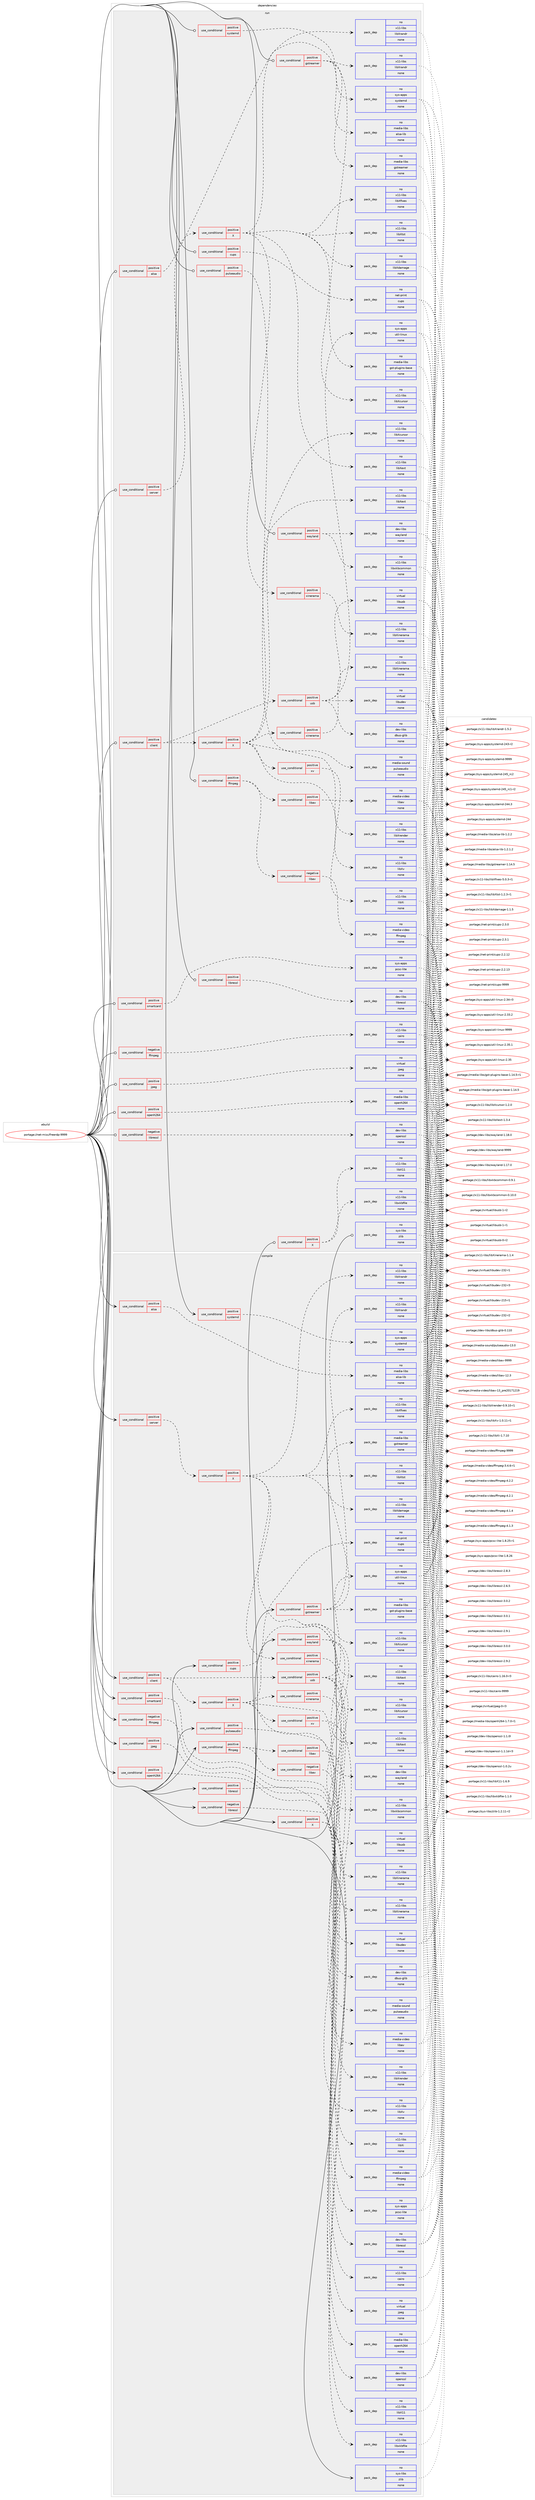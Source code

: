 digraph prolog {

# *************
# Graph options
# *************

newrank=true;
concentrate=true;
compound=true;
graph [rankdir=LR,fontname=Helvetica,fontsize=10,ranksep=1.5];#, ranksep=2.5, nodesep=0.2];
edge  [arrowhead=vee];
node  [fontname=Helvetica,fontsize=10];

# **********
# The ebuild
# **********

subgraph cluster_leftcol {
color=gray;
rank=same;
label=<<i>ebuild</i>>;
id [label="portage://net-misc/freerdp-9999", color=red, width=4, href="../net-misc/freerdp-9999.svg"];
}

# ****************
# The dependencies
# ****************

subgraph cluster_midcol {
color=gray;
label=<<i>dependencies</i>>;
subgraph cluster_compile {
fillcolor="#eeeeee";
style=filled;
label=<<i>compile</i>>;
subgraph cond10147 {
dependency54109 [label=<<TABLE BORDER="0" CELLBORDER="1" CELLSPACING="0" CELLPADDING="4"><TR><TD ROWSPAN="3" CELLPADDING="10">use_conditional</TD></TR><TR><TD>negative</TD></TR><TR><TD>ffmpeg</TD></TR></TABLE>>, shape=none, color=red];
subgraph pack42866 {
dependency54110 [label=<<TABLE BORDER="0" CELLBORDER="1" CELLSPACING="0" CELLPADDING="4" WIDTH="220"><TR><TD ROWSPAN="6" CELLPADDING="30">pack_dep</TD></TR><TR><TD WIDTH="110">no</TD></TR><TR><TD>x11-libs</TD></TR><TR><TD>cairo</TD></TR><TR><TD>none</TD></TR><TR><TD></TD></TR></TABLE>>, shape=none, color=blue];
}
dependency54109:e -> dependency54110:w [weight=20,style="dashed",arrowhead="vee"];
}
id:e -> dependency54109:w [weight=20,style="solid",arrowhead="vee"];
subgraph cond10148 {
dependency54111 [label=<<TABLE BORDER="0" CELLBORDER="1" CELLSPACING="0" CELLPADDING="4"><TR><TD ROWSPAN="3" CELLPADDING="10">use_conditional</TD></TR><TR><TD>negative</TD></TR><TR><TD>libressl</TD></TR></TABLE>>, shape=none, color=red];
subgraph pack42867 {
dependency54112 [label=<<TABLE BORDER="0" CELLBORDER="1" CELLSPACING="0" CELLPADDING="4" WIDTH="220"><TR><TD ROWSPAN="6" CELLPADDING="30">pack_dep</TD></TR><TR><TD WIDTH="110">no</TD></TR><TR><TD>dev-libs</TD></TR><TR><TD>openssl</TD></TR><TR><TD>none</TD></TR><TR><TD></TD></TR></TABLE>>, shape=none, color=blue];
}
dependency54111:e -> dependency54112:w [weight=20,style="dashed",arrowhead="vee"];
}
id:e -> dependency54111:w [weight=20,style="solid",arrowhead="vee"];
subgraph cond10149 {
dependency54113 [label=<<TABLE BORDER="0" CELLBORDER="1" CELLSPACING="0" CELLPADDING="4"><TR><TD ROWSPAN="3" CELLPADDING="10">use_conditional</TD></TR><TR><TD>positive</TD></TR><TR><TD>X</TD></TR></TABLE>>, shape=none, color=red];
subgraph pack42868 {
dependency54114 [label=<<TABLE BORDER="0" CELLBORDER="1" CELLSPACING="0" CELLPADDING="4" WIDTH="220"><TR><TD ROWSPAN="6" CELLPADDING="30">pack_dep</TD></TR><TR><TD WIDTH="110">no</TD></TR><TR><TD>x11-libs</TD></TR><TR><TD>libX11</TD></TR><TR><TD>none</TD></TR><TR><TD></TD></TR></TABLE>>, shape=none, color=blue];
}
dependency54113:e -> dependency54114:w [weight=20,style="dashed",arrowhead="vee"];
subgraph pack42869 {
dependency54115 [label=<<TABLE BORDER="0" CELLBORDER="1" CELLSPACING="0" CELLPADDING="4" WIDTH="220"><TR><TD ROWSPAN="6" CELLPADDING="30">pack_dep</TD></TR><TR><TD WIDTH="110">no</TD></TR><TR><TD>x11-libs</TD></TR><TR><TD>libxkbfile</TD></TR><TR><TD>none</TD></TR><TR><TD></TD></TR></TABLE>>, shape=none, color=blue];
}
dependency54113:e -> dependency54115:w [weight=20,style="dashed",arrowhead="vee"];
}
id:e -> dependency54113:w [weight=20,style="solid",arrowhead="vee"];
subgraph cond10150 {
dependency54116 [label=<<TABLE BORDER="0" CELLBORDER="1" CELLSPACING="0" CELLPADDING="4"><TR><TD ROWSPAN="3" CELLPADDING="10">use_conditional</TD></TR><TR><TD>positive</TD></TR><TR><TD>alsa</TD></TR></TABLE>>, shape=none, color=red];
subgraph pack42870 {
dependency54117 [label=<<TABLE BORDER="0" CELLBORDER="1" CELLSPACING="0" CELLPADDING="4" WIDTH="220"><TR><TD ROWSPAN="6" CELLPADDING="30">pack_dep</TD></TR><TR><TD WIDTH="110">no</TD></TR><TR><TD>media-libs</TD></TR><TR><TD>alsa-lib</TD></TR><TR><TD>none</TD></TR><TR><TD></TD></TR></TABLE>>, shape=none, color=blue];
}
dependency54116:e -> dependency54117:w [weight=20,style="dashed",arrowhead="vee"];
}
id:e -> dependency54116:w [weight=20,style="solid",arrowhead="vee"];
subgraph cond10151 {
dependency54118 [label=<<TABLE BORDER="0" CELLBORDER="1" CELLSPACING="0" CELLPADDING="4"><TR><TD ROWSPAN="3" CELLPADDING="10">use_conditional</TD></TR><TR><TD>positive</TD></TR><TR><TD>client</TD></TR></TABLE>>, shape=none, color=red];
subgraph cond10152 {
dependency54119 [label=<<TABLE BORDER="0" CELLBORDER="1" CELLSPACING="0" CELLPADDING="4"><TR><TD ROWSPAN="3" CELLPADDING="10">use_conditional</TD></TR><TR><TD>positive</TD></TR><TR><TD>usb</TD></TR></TABLE>>, shape=none, color=red];
subgraph pack42871 {
dependency54120 [label=<<TABLE BORDER="0" CELLBORDER="1" CELLSPACING="0" CELLPADDING="4" WIDTH="220"><TR><TD ROWSPAN="6" CELLPADDING="30">pack_dep</TD></TR><TR><TD WIDTH="110">no</TD></TR><TR><TD>virtual</TD></TR><TR><TD>libudev</TD></TR><TR><TD>none</TD></TR><TR><TD></TD></TR></TABLE>>, shape=none, color=blue];
}
dependency54119:e -> dependency54120:w [weight=20,style="dashed",arrowhead="vee"];
subgraph pack42872 {
dependency54121 [label=<<TABLE BORDER="0" CELLBORDER="1" CELLSPACING="0" CELLPADDING="4" WIDTH="220"><TR><TD ROWSPAN="6" CELLPADDING="30">pack_dep</TD></TR><TR><TD WIDTH="110">no</TD></TR><TR><TD>sys-apps</TD></TR><TR><TD>util-linux</TD></TR><TR><TD>none</TD></TR><TR><TD></TD></TR></TABLE>>, shape=none, color=blue];
}
dependency54119:e -> dependency54121:w [weight=20,style="dashed",arrowhead="vee"];
subgraph pack42873 {
dependency54122 [label=<<TABLE BORDER="0" CELLBORDER="1" CELLSPACING="0" CELLPADDING="4" WIDTH="220"><TR><TD ROWSPAN="6" CELLPADDING="30">pack_dep</TD></TR><TR><TD WIDTH="110">no</TD></TR><TR><TD>dev-libs</TD></TR><TR><TD>dbus-glib</TD></TR><TR><TD>none</TD></TR><TR><TD></TD></TR></TABLE>>, shape=none, color=blue];
}
dependency54119:e -> dependency54122:w [weight=20,style="dashed",arrowhead="vee"];
subgraph pack42874 {
dependency54123 [label=<<TABLE BORDER="0" CELLBORDER="1" CELLSPACING="0" CELLPADDING="4" WIDTH="220"><TR><TD ROWSPAN="6" CELLPADDING="30">pack_dep</TD></TR><TR><TD WIDTH="110">no</TD></TR><TR><TD>virtual</TD></TR><TR><TD>libusb</TD></TR><TR><TD>none</TD></TR><TR><TD></TD></TR></TABLE>>, shape=none, color=blue];
}
dependency54119:e -> dependency54123:w [weight=20,style="dashed",arrowhead="vee"];
}
dependency54118:e -> dependency54119:w [weight=20,style="dashed",arrowhead="vee"];
subgraph cond10153 {
dependency54124 [label=<<TABLE BORDER="0" CELLBORDER="1" CELLSPACING="0" CELLPADDING="4"><TR><TD ROWSPAN="3" CELLPADDING="10">use_conditional</TD></TR><TR><TD>positive</TD></TR><TR><TD>X</TD></TR></TABLE>>, shape=none, color=red];
subgraph pack42875 {
dependency54125 [label=<<TABLE BORDER="0" CELLBORDER="1" CELLSPACING="0" CELLPADDING="4" WIDTH="220"><TR><TD ROWSPAN="6" CELLPADDING="30">pack_dep</TD></TR><TR><TD WIDTH="110">no</TD></TR><TR><TD>x11-libs</TD></TR><TR><TD>libXcursor</TD></TR><TR><TD>none</TD></TR><TR><TD></TD></TR></TABLE>>, shape=none, color=blue];
}
dependency54124:e -> dependency54125:w [weight=20,style="dashed",arrowhead="vee"];
subgraph pack42876 {
dependency54126 [label=<<TABLE BORDER="0" CELLBORDER="1" CELLSPACING="0" CELLPADDING="4" WIDTH="220"><TR><TD ROWSPAN="6" CELLPADDING="30">pack_dep</TD></TR><TR><TD WIDTH="110">no</TD></TR><TR><TD>x11-libs</TD></TR><TR><TD>libXext</TD></TR><TR><TD>none</TD></TR><TR><TD></TD></TR></TABLE>>, shape=none, color=blue];
}
dependency54124:e -> dependency54126:w [weight=20,style="dashed",arrowhead="vee"];
subgraph pack42877 {
dependency54127 [label=<<TABLE BORDER="0" CELLBORDER="1" CELLSPACING="0" CELLPADDING="4" WIDTH="220"><TR><TD ROWSPAN="6" CELLPADDING="30">pack_dep</TD></TR><TR><TD WIDTH="110">no</TD></TR><TR><TD>x11-libs</TD></TR><TR><TD>libXi</TD></TR><TR><TD>none</TD></TR><TR><TD></TD></TR></TABLE>>, shape=none, color=blue];
}
dependency54124:e -> dependency54127:w [weight=20,style="dashed",arrowhead="vee"];
subgraph pack42878 {
dependency54128 [label=<<TABLE BORDER="0" CELLBORDER="1" CELLSPACING="0" CELLPADDING="4" WIDTH="220"><TR><TD ROWSPAN="6" CELLPADDING="30">pack_dep</TD></TR><TR><TD WIDTH="110">no</TD></TR><TR><TD>x11-libs</TD></TR><TR><TD>libXrender</TD></TR><TR><TD>none</TD></TR><TR><TD></TD></TR></TABLE>>, shape=none, color=blue];
}
dependency54124:e -> dependency54128:w [weight=20,style="dashed",arrowhead="vee"];
subgraph cond10154 {
dependency54129 [label=<<TABLE BORDER="0" CELLBORDER="1" CELLSPACING="0" CELLPADDING="4"><TR><TD ROWSPAN="3" CELLPADDING="10">use_conditional</TD></TR><TR><TD>positive</TD></TR><TR><TD>xinerama</TD></TR></TABLE>>, shape=none, color=red];
subgraph pack42879 {
dependency54130 [label=<<TABLE BORDER="0" CELLBORDER="1" CELLSPACING="0" CELLPADDING="4" WIDTH="220"><TR><TD ROWSPAN="6" CELLPADDING="30">pack_dep</TD></TR><TR><TD WIDTH="110">no</TD></TR><TR><TD>x11-libs</TD></TR><TR><TD>libXinerama</TD></TR><TR><TD>none</TD></TR><TR><TD></TD></TR></TABLE>>, shape=none, color=blue];
}
dependency54129:e -> dependency54130:w [weight=20,style="dashed",arrowhead="vee"];
}
dependency54124:e -> dependency54129:w [weight=20,style="dashed",arrowhead="vee"];
subgraph cond10155 {
dependency54131 [label=<<TABLE BORDER="0" CELLBORDER="1" CELLSPACING="0" CELLPADDING="4"><TR><TD ROWSPAN="3" CELLPADDING="10">use_conditional</TD></TR><TR><TD>positive</TD></TR><TR><TD>xv</TD></TR></TABLE>>, shape=none, color=red];
subgraph pack42880 {
dependency54132 [label=<<TABLE BORDER="0" CELLBORDER="1" CELLSPACING="0" CELLPADDING="4" WIDTH="220"><TR><TD ROWSPAN="6" CELLPADDING="30">pack_dep</TD></TR><TR><TD WIDTH="110">no</TD></TR><TR><TD>x11-libs</TD></TR><TR><TD>libXv</TD></TR><TR><TD>none</TD></TR><TR><TD></TD></TR></TABLE>>, shape=none, color=blue];
}
dependency54131:e -> dependency54132:w [weight=20,style="dashed",arrowhead="vee"];
}
dependency54124:e -> dependency54131:w [weight=20,style="dashed",arrowhead="vee"];
}
dependency54118:e -> dependency54124:w [weight=20,style="dashed",arrowhead="vee"];
}
id:e -> dependency54118:w [weight=20,style="solid",arrowhead="vee"];
subgraph cond10156 {
dependency54133 [label=<<TABLE BORDER="0" CELLBORDER="1" CELLSPACING="0" CELLPADDING="4"><TR><TD ROWSPAN="3" CELLPADDING="10">use_conditional</TD></TR><TR><TD>positive</TD></TR><TR><TD>cups</TD></TR></TABLE>>, shape=none, color=red];
subgraph pack42881 {
dependency54134 [label=<<TABLE BORDER="0" CELLBORDER="1" CELLSPACING="0" CELLPADDING="4" WIDTH="220"><TR><TD ROWSPAN="6" CELLPADDING="30">pack_dep</TD></TR><TR><TD WIDTH="110">no</TD></TR><TR><TD>net-print</TD></TR><TR><TD>cups</TD></TR><TR><TD>none</TD></TR><TR><TD></TD></TR></TABLE>>, shape=none, color=blue];
}
dependency54133:e -> dependency54134:w [weight=20,style="dashed",arrowhead="vee"];
}
id:e -> dependency54133:w [weight=20,style="solid",arrowhead="vee"];
subgraph cond10157 {
dependency54135 [label=<<TABLE BORDER="0" CELLBORDER="1" CELLSPACING="0" CELLPADDING="4"><TR><TD ROWSPAN="3" CELLPADDING="10">use_conditional</TD></TR><TR><TD>positive</TD></TR><TR><TD>ffmpeg</TD></TR></TABLE>>, shape=none, color=red];
subgraph cond10158 {
dependency54136 [label=<<TABLE BORDER="0" CELLBORDER="1" CELLSPACING="0" CELLPADDING="4"><TR><TD ROWSPAN="3" CELLPADDING="10">use_conditional</TD></TR><TR><TD>positive</TD></TR><TR><TD>libav</TD></TR></TABLE>>, shape=none, color=red];
subgraph pack42882 {
dependency54137 [label=<<TABLE BORDER="0" CELLBORDER="1" CELLSPACING="0" CELLPADDING="4" WIDTH="220"><TR><TD ROWSPAN="6" CELLPADDING="30">pack_dep</TD></TR><TR><TD WIDTH="110">no</TD></TR><TR><TD>media-video</TD></TR><TR><TD>libav</TD></TR><TR><TD>none</TD></TR><TR><TD></TD></TR></TABLE>>, shape=none, color=blue];
}
dependency54136:e -> dependency54137:w [weight=20,style="dashed",arrowhead="vee"];
}
dependency54135:e -> dependency54136:w [weight=20,style="dashed",arrowhead="vee"];
subgraph cond10159 {
dependency54138 [label=<<TABLE BORDER="0" CELLBORDER="1" CELLSPACING="0" CELLPADDING="4"><TR><TD ROWSPAN="3" CELLPADDING="10">use_conditional</TD></TR><TR><TD>negative</TD></TR><TR><TD>libav</TD></TR></TABLE>>, shape=none, color=red];
subgraph pack42883 {
dependency54139 [label=<<TABLE BORDER="0" CELLBORDER="1" CELLSPACING="0" CELLPADDING="4" WIDTH="220"><TR><TD ROWSPAN="6" CELLPADDING="30">pack_dep</TD></TR><TR><TD WIDTH="110">no</TD></TR><TR><TD>media-video</TD></TR><TR><TD>ffmpeg</TD></TR><TR><TD>none</TD></TR><TR><TD></TD></TR></TABLE>>, shape=none, color=blue];
}
dependency54138:e -> dependency54139:w [weight=20,style="dashed",arrowhead="vee"];
}
dependency54135:e -> dependency54138:w [weight=20,style="dashed",arrowhead="vee"];
}
id:e -> dependency54135:w [weight=20,style="solid",arrowhead="vee"];
subgraph cond10160 {
dependency54140 [label=<<TABLE BORDER="0" CELLBORDER="1" CELLSPACING="0" CELLPADDING="4"><TR><TD ROWSPAN="3" CELLPADDING="10">use_conditional</TD></TR><TR><TD>positive</TD></TR><TR><TD>gstreamer</TD></TR></TABLE>>, shape=none, color=red];
subgraph pack42884 {
dependency54141 [label=<<TABLE BORDER="0" CELLBORDER="1" CELLSPACING="0" CELLPADDING="4" WIDTH="220"><TR><TD ROWSPAN="6" CELLPADDING="30">pack_dep</TD></TR><TR><TD WIDTH="110">no</TD></TR><TR><TD>media-libs</TD></TR><TR><TD>gstreamer</TD></TR><TR><TD>none</TD></TR><TR><TD></TD></TR></TABLE>>, shape=none, color=blue];
}
dependency54140:e -> dependency54141:w [weight=20,style="dashed",arrowhead="vee"];
subgraph pack42885 {
dependency54142 [label=<<TABLE BORDER="0" CELLBORDER="1" CELLSPACING="0" CELLPADDING="4" WIDTH="220"><TR><TD ROWSPAN="6" CELLPADDING="30">pack_dep</TD></TR><TR><TD WIDTH="110">no</TD></TR><TR><TD>media-libs</TD></TR><TR><TD>gst-plugins-base</TD></TR><TR><TD>none</TD></TR><TR><TD></TD></TR></TABLE>>, shape=none, color=blue];
}
dependency54140:e -> dependency54142:w [weight=20,style="dashed",arrowhead="vee"];
subgraph pack42886 {
dependency54143 [label=<<TABLE BORDER="0" CELLBORDER="1" CELLSPACING="0" CELLPADDING="4" WIDTH="220"><TR><TD ROWSPAN="6" CELLPADDING="30">pack_dep</TD></TR><TR><TD WIDTH="110">no</TD></TR><TR><TD>x11-libs</TD></TR><TR><TD>libXrandr</TD></TR><TR><TD>none</TD></TR><TR><TD></TD></TR></TABLE>>, shape=none, color=blue];
}
dependency54140:e -> dependency54143:w [weight=20,style="dashed",arrowhead="vee"];
}
id:e -> dependency54140:w [weight=20,style="solid",arrowhead="vee"];
subgraph cond10161 {
dependency54144 [label=<<TABLE BORDER="0" CELLBORDER="1" CELLSPACING="0" CELLPADDING="4"><TR><TD ROWSPAN="3" CELLPADDING="10">use_conditional</TD></TR><TR><TD>positive</TD></TR><TR><TD>jpeg</TD></TR></TABLE>>, shape=none, color=red];
subgraph pack42887 {
dependency54145 [label=<<TABLE BORDER="0" CELLBORDER="1" CELLSPACING="0" CELLPADDING="4" WIDTH="220"><TR><TD ROWSPAN="6" CELLPADDING="30">pack_dep</TD></TR><TR><TD WIDTH="110">no</TD></TR><TR><TD>virtual</TD></TR><TR><TD>jpeg</TD></TR><TR><TD>none</TD></TR><TR><TD></TD></TR></TABLE>>, shape=none, color=blue];
}
dependency54144:e -> dependency54145:w [weight=20,style="dashed",arrowhead="vee"];
}
id:e -> dependency54144:w [weight=20,style="solid",arrowhead="vee"];
subgraph cond10162 {
dependency54146 [label=<<TABLE BORDER="0" CELLBORDER="1" CELLSPACING="0" CELLPADDING="4"><TR><TD ROWSPAN="3" CELLPADDING="10">use_conditional</TD></TR><TR><TD>positive</TD></TR><TR><TD>libressl</TD></TR></TABLE>>, shape=none, color=red];
subgraph pack42888 {
dependency54147 [label=<<TABLE BORDER="0" CELLBORDER="1" CELLSPACING="0" CELLPADDING="4" WIDTH="220"><TR><TD ROWSPAN="6" CELLPADDING="30">pack_dep</TD></TR><TR><TD WIDTH="110">no</TD></TR><TR><TD>dev-libs</TD></TR><TR><TD>libressl</TD></TR><TR><TD>none</TD></TR><TR><TD></TD></TR></TABLE>>, shape=none, color=blue];
}
dependency54146:e -> dependency54147:w [weight=20,style="dashed",arrowhead="vee"];
}
id:e -> dependency54146:w [weight=20,style="solid",arrowhead="vee"];
subgraph cond10163 {
dependency54148 [label=<<TABLE BORDER="0" CELLBORDER="1" CELLSPACING="0" CELLPADDING="4"><TR><TD ROWSPAN="3" CELLPADDING="10">use_conditional</TD></TR><TR><TD>positive</TD></TR><TR><TD>openh264</TD></TR></TABLE>>, shape=none, color=red];
subgraph pack42889 {
dependency54149 [label=<<TABLE BORDER="0" CELLBORDER="1" CELLSPACING="0" CELLPADDING="4" WIDTH="220"><TR><TD ROWSPAN="6" CELLPADDING="30">pack_dep</TD></TR><TR><TD WIDTH="110">no</TD></TR><TR><TD>media-libs</TD></TR><TR><TD>openh264</TD></TR><TR><TD>none</TD></TR><TR><TD></TD></TR></TABLE>>, shape=none, color=blue];
}
dependency54148:e -> dependency54149:w [weight=20,style="dashed",arrowhead="vee"];
}
id:e -> dependency54148:w [weight=20,style="solid",arrowhead="vee"];
subgraph cond10164 {
dependency54150 [label=<<TABLE BORDER="0" CELLBORDER="1" CELLSPACING="0" CELLPADDING="4"><TR><TD ROWSPAN="3" CELLPADDING="10">use_conditional</TD></TR><TR><TD>positive</TD></TR><TR><TD>pulseaudio</TD></TR></TABLE>>, shape=none, color=red];
subgraph pack42890 {
dependency54151 [label=<<TABLE BORDER="0" CELLBORDER="1" CELLSPACING="0" CELLPADDING="4" WIDTH="220"><TR><TD ROWSPAN="6" CELLPADDING="30">pack_dep</TD></TR><TR><TD WIDTH="110">no</TD></TR><TR><TD>media-sound</TD></TR><TR><TD>pulseaudio</TD></TR><TR><TD>none</TD></TR><TR><TD></TD></TR></TABLE>>, shape=none, color=blue];
}
dependency54150:e -> dependency54151:w [weight=20,style="dashed",arrowhead="vee"];
}
id:e -> dependency54150:w [weight=20,style="solid",arrowhead="vee"];
subgraph cond10165 {
dependency54152 [label=<<TABLE BORDER="0" CELLBORDER="1" CELLSPACING="0" CELLPADDING="4"><TR><TD ROWSPAN="3" CELLPADDING="10">use_conditional</TD></TR><TR><TD>positive</TD></TR><TR><TD>server</TD></TR></TABLE>>, shape=none, color=red];
subgraph cond10166 {
dependency54153 [label=<<TABLE BORDER="0" CELLBORDER="1" CELLSPACING="0" CELLPADDING="4"><TR><TD ROWSPAN="3" CELLPADDING="10">use_conditional</TD></TR><TR><TD>positive</TD></TR><TR><TD>X</TD></TR></TABLE>>, shape=none, color=red];
subgraph pack42891 {
dependency54154 [label=<<TABLE BORDER="0" CELLBORDER="1" CELLSPACING="0" CELLPADDING="4" WIDTH="220"><TR><TD ROWSPAN="6" CELLPADDING="30">pack_dep</TD></TR><TR><TD WIDTH="110">no</TD></TR><TR><TD>x11-libs</TD></TR><TR><TD>libXcursor</TD></TR><TR><TD>none</TD></TR><TR><TD></TD></TR></TABLE>>, shape=none, color=blue];
}
dependency54153:e -> dependency54154:w [weight=20,style="dashed",arrowhead="vee"];
subgraph pack42892 {
dependency54155 [label=<<TABLE BORDER="0" CELLBORDER="1" CELLSPACING="0" CELLPADDING="4" WIDTH="220"><TR><TD ROWSPAN="6" CELLPADDING="30">pack_dep</TD></TR><TR><TD WIDTH="110">no</TD></TR><TR><TD>x11-libs</TD></TR><TR><TD>libXdamage</TD></TR><TR><TD>none</TD></TR><TR><TD></TD></TR></TABLE>>, shape=none, color=blue];
}
dependency54153:e -> dependency54155:w [weight=20,style="dashed",arrowhead="vee"];
subgraph pack42893 {
dependency54156 [label=<<TABLE BORDER="0" CELLBORDER="1" CELLSPACING="0" CELLPADDING="4" WIDTH="220"><TR><TD ROWSPAN="6" CELLPADDING="30">pack_dep</TD></TR><TR><TD WIDTH="110">no</TD></TR><TR><TD>x11-libs</TD></TR><TR><TD>libXext</TD></TR><TR><TD>none</TD></TR><TR><TD></TD></TR></TABLE>>, shape=none, color=blue];
}
dependency54153:e -> dependency54156:w [weight=20,style="dashed",arrowhead="vee"];
subgraph pack42894 {
dependency54157 [label=<<TABLE BORDER="0" CELLBORDER="1" CELLSPACING="0" CELLPADDING="4" WIDTH="220"><TR><TD ROWSPAN="6" CELLPADDING="30">pack_dep</TD></TR><TR><TD WIDTH="110">no</TD></TR><TR><TD>x11-libs</TD></TR><TR><TD>libXfixes</TD></TR><TR><TD>none</TD></TR><TR><TD></TD></TR></TABLE>>, shape=none, color=blue];
}
dependency54153:e -> dependency54157:w [weight=20,style="dashed",arrowhead="vee"];
subgraph pack42895 {
dependency54158 [label=<<TABLE BORDER="0" CELLBORDER="1" CELLSPACING="0" CELLPADDING="4" WIDTH="220"><TR><TD ROWSPAN="6" CELLPADDING="30">pack_dep</TD></TR><TR><TD WIDTH="110">no</TD></TR><TR><TD>x11-libs</TD></TR><TR><TD>libXrandr</TD></TR><TR><TD>none</TD></TR><TR><TD></TD></TR></TABLE>>, shape=none, color=blue];
}
dependency54153:e -> dependency54158:w [weight=20,style="dashed",arrowhead="vee"];
subgraph pack42896 {
dependency54159 [label=<<TABLE BORDER="0" CELLBORDER="1" CELLSPACING="0" CELLPADDING="4" WIDTH="220"><TR><TD ROWSPAN="6" CELLPADDING="30">pack_dep</TD></TR><TR><TD WIDTH="110">no</TD></TR><TR><TD>x11-libs</TD></TR><TR><TD>libXtst</TD></TR><TR><TD>none</TD></TR><TR><TD></TD></TR></TABLE>>, shape=none, color=blue];
}
dependency54153:e -> dependency54159:w [weight=20,style="dashed",arrowhead="vee"];
subgraph cond10167 {
dependency54160 [label=<<TABLE BORDER="0" CELLBORDER="1" CELLSPACING="0" CELLPADDING="4"><TR><TD ROWSPAN="3" CELLPADDING="10">use_conditional</TD></TR><TR><TD>positive</TD></TR><TR><TD>xinerama</TD></TR></TABLE>>, shape=none, color=red];
subgraph pack42897 {
dependency54161 [label=<<TABLE BORDER="0" CELLBORDER="1" CELLSPACING="0" CELLPADDING="4" WIDTH="220"><TR><TD ROWSPAN="6" CELLPADDING="30">pack_dep</TD></TR><TR><TD WIDTH="110">no</TD></TR><TR><TD>x11-libs</TD></TR><TR><TD>libXinerama</TD></TR><TR><TD>none</TD></TR><TR><TD></TD></TR></TABLE>>, shape=none, color=blue];
}
dependency54160:e -> dependency54161:w [weight=20,style="dashed",arrowhead="vee"];
}
dependency54153:e -> dependency54160:w [weight=20,style="dashed",arrowhead="vee"];
}
dependency54152:e -> dependency54153:w [weight=20,style="dashed",arrowhead="vee"];
}
id:e -> dependency54152:w [weight=20,style="solid",arrowhead="vee"];
subgraph cond10168 {
dependency54162 [label=<<TABLE BORDER="0" CELLBORDER="1" CELLSPACING="0" CELLPADDING="4"><TR><TD ROWSPAN="3" CELLPADDING="10">use_conditional</TD></TR><TR><TD>positive</TD></TR><TR><TD>smartcard</TD></TR></TABLE>>, shape=none, color=red];
subgraph pack42898 {
dependency54163 [label=<<TABLE BORDER="0" CELLBORDER="1" CELLSPACING="0" CELLPADDING="4" WIDTH="220"><TR><TD ROWSPAN="6" CELLPADDING="30">pack_dep</TD></TR><TR><TD WIDTH="110">no</TD></TR><TR><TD>sys-apps</TD></TR><TR><TD>pcsc-lite</TD></TR><TR><TD>none</TD></TR><TR><TD></TD></TR></TABLE>>, shape=none, color=blue];
}
dependency54162:e -> dependency54163:w [weight=20,style="dashed",arrowhead="vee"];
}
id:e -> dependency54162:w [weight=20,style="solid",arrowhead="vee"];
subgraph cond10169 {
dependency54164 [label=<<TABLE BORDER="0" CELLBORDER="1" CELLSPACING="0" CELLPADDING="4"><TR><TD ROWSPAN="3" CELLPADDING="10">use_conditional</TD></TR><TR><TD>positive</TD></TR><TR><TD>systemd</TD></TR></TABLE>>, shape=none, color=red];
subgraph pack42899 {
dependency54165 [label=<<TABLE BORDER="0" CELLBORDER="1" CELLSPACING="0" CELLPADDING="4" WIDTH="220"><TR><TD ROWSPAN="6" CELLPADDING="30">pack_dep</TD></TR><TR><TD WIDTH="110">no</TD></TR><TR><TD>sys-apps</TD></TR><TR><TD>systemd</TD></TR><TR><TD>none</TD></TR><TR><TD></TD></TR></TABLE>>, shape=none, color=blue];
}
dependency54164:e -> dependency54165:w [weight=20,style="dashed",arrowhead="vee"];
}
id:e -> dependency54164:w [weight=20,style="solid",arrowhead="vee"];
subgraph cond10170 {
dependency54166 [label=<<TABLE BORDER="0" CELLBORDER="1" CELLSPACING="0" CELLPADDING="4"><TR><TD ROWSPAN="3" CELLPADDING="10">use_conditional</TD></TR><TR><TD>positive</TD></TR><TR><TD>wayland</TD></TR></TABLE>>, shape=none, color=red];
subgraph pack42900 {
dependency54167 [label=<<TABLE BORDER="0" CELLBORDER="1" CELLSPACING="0" CELLPADDING="4" WIDTH="220"><TR><TD ROWSPAN="6" CELLPADDING="30">pack_dep</TD></TR><TR><TD WIDTH="110">no</TD></TR><TR><TD>dev-libs</TD></TR><TR><TD>wayland</TD></TR><TR><TD>none</TD></TR><TR><TD></TD></TR></TABLE>>, shape=none, color=blue];
}
dependency54166:e -> dependency54167:w [weight=20,style="dashed",arrowhead="vee"];
subgraph pack42901 {
dependency54168 [label=<<TABLE BORDER="0" CELLBORDER="1" CELLSPACING="0" CELLPADDING="4" WIDTH="220"><TR><TD ROWSPAN="6" CELLPADDING="30">pack_dep</TD></TR><TR><TD WIDTH="110">no</TD></TR><TR><TD>x11-libs</TD></TR><TR><TD>libxkbcommon</TD></TR><TR><TD>none</TD></TR><TR><TD></TD></TR></TABLE>>, shape=none, color=blue];
}
dependency54166:e -> dependency54168:w [weight=20,style="dashed",arrowhead="vee"];
}
id:e -> dependency54166:w [weight=20,style="solid",arrowhead="vee"];
subgraph pack42902 {
dependency54169 [label=<<TABLE BORDER="0" CELLBORDER="1" CELLSPACING="0" CELLPADDING="4" WIDTH="220"><TR><TD ROWSPAN="6" CELLPADDING="30">pack_dep</TD></TR><TR><TD WIDTH="110">no</TD></TR><TR><TD>sys-libs</TD></TR><TR><TD>zlib</TD></TR><TR><TD>none</TD></TR><TR><TD></TD></TR></TABLE>>, shape=none, color=blue];
}
id:e -> dependency54169:w [weight=20,style="solid",arrowhead="vee"];
}
subgraph cluster_compileandrun {
fillcolor="#eeeeee";
style=filled;
label=<<i>compile and run</i>>;
}
subgraph cluster_run {
fillcolor="#eeeeee";
style=filled;
label=<<i>run</i>>;
subgraph cond10171 {
dependency54170 [label=<<TABLE BORDER="0" CELLBORDER="1" CELLSPACING="0" CELLPADDING="4"><TR><TD ROWSPAN="3" CELLPADDING="10">use_conditional</TD></TR><TR><TD>negative</TD></TR><TR><TD>ffmpeg</TD></TR></TABLE>>, shape=none, color=red];
subgraph pack42903 {
dependency54171 [label=<<TABLE BORDER="0" CELLBORDER="1" CELLSPACING="0" CELLPADDING="4" WIDTH="220"><TR><TD ROWSPAN="6" CELLPADDING="30">pack_dep</TD></TR><TR><TD WIDTH="110">no</TD></TR><TR><TD>x11-libs</TD></TR><TR><TD>cairo</TD></TR><TR><TD>none</TD></TR><TR><TD></TD></TR></TABLE>>, shape=none, color=blue];
}
dependency54170:e -> dependency54171:w [weight=20,style="dashed",arrowhead="vee"];
}
id:e -> dependency54170:w [weight=20,style="solid",arrowhead="odot"];
subgraph cond10172 {
dependency54172 [label=<<TABLE BORDER="0" CELLBORDER="1" CELLSPACING="0" CELLPADDING="4"><TR><TD ROWSPAN="3" CELLPADDING="10">use_conditional</TD></TR><TR><TD>negative</TD></TR><TR><TD>libressl</TD></TR></TABLE>>, shape=none, color=red];
subgraph pack42904 {
dependency54173 [label=<<TABLE BORDER="0" CELLBORDER="1" CELLSPACING="0" CELLPADDING="4" WIDTH="220"><TR><TD ROWSPAN="6" CELLPADDING="30">pack_dep</TD></TR><TR><TD WIDTH="110">no</TD></TR><TR><TD>dev-libs</TD></TR><TR><TD>openssl</TD></TR><TR><TD>none</TD></TR><TR><TD></TD></TR></TABLE>>, shape=none, color=blue];
}
dependency54172:e -> dependency54173:w [weight=20,style="dashed",arrowhead="vee"];
}
id:e -> dependency54172:w [weight=20,style="solid",arrowhead="odot"];
subgraph cond10173 {
dependency54174 [label=<<TABLE BORDER="0" CELLBORDER="1" CELLSPACING="0" CELLPADDING="4"><TR><TD ROWSPAN="3" CELLPADDING="10">use_conditional</TD></TR><TR><TD>positive</TD></TR><TR><TD>X</TD></TR></TABLE>>, shape=none, color=red];
subgraph pack42905 {
dependency54175 [label=<<TABLE BORDER="0" CELLBORDER="1" CELLSPACING="0" CELLPADDING="4" WIDTH="220"><TR><TD ROWSPAN="6" CELLPADDING="30">pack_dep</TD></TR><TR><TD WIDTH="110">no</TD></TR><TR><TD>x11-libs</TD></TR><TR><TD>libX11</TD></TR><TR><TD>none</TD></TR><TR><TD></TD></TR></TABLE>>, shape=none, color=blue];
}
dependency54174:e -> dependency54175:w [weight=20,style="dashed",arrowhead="vee"];
subgraph pack42906 {
dependency54176 [label=<<TABLE BORDER="0" CELLBORDER="1" CELLSPACING="0" CELLPADDING="4" WIDTH="220"><TR><TD ROWSPAN="6" CELLPADDING="30">pack_dep</TD></TR><TR><TD WIDTH="110">no</TD></TR><TR><TD>x11-libs</TD></TR><TR><TD>libxkbfile</TD></TR><TR><TD>none</TD></TR><TR><TD></TD></TR></TABLE>>, shape=none, color=blue];
}
dependency54174:e -> dependency54176:w [weight=20,style="dashed",arrowhead="vee"];
}
id:e -> dependency54174:w [weight=20,style="solid",arrowhead="odot"];
subgraph cond10174 {
dependency54177 [label=<<TABLE BORDER="0" CELLBORDER="1" CELLSPACING="0" CELLPADDING="4"><TR><TD ROWSPAN="3" CELLPADDING="10">use_conditional</TD></TR><TR><TD>positive</TD></TR><TR><TD>alsa</TD></TR></TABLE>>, shape=none, color=red];
subgraph pack42907 {
dependency54178 [label=<<TABLE BORDER="0" CELLBORDER="1" CELLSPACING="0" CELLPADDING="4" WIDTH="220"><TR><TD ROWSPAN="6" CELLPADDING="30">pack_dep</TD></TR><TR><TD WIDTH="110">no</TD></TR><TR><TD>media-libs</TD></TR><TR><TD>alsa-lib</TD></TR><TR><TD>none</TD></TR><TR><TD></TD></TR></TABLE>>, shape=none, color=blue];
}
dependency54177:e -> dependency54178:w [weight=20,style="dashed",arrowhead="vee"];
}
id:e -> dependency54177:w [weight=20,style="solid",arrowhead="odot"];
subgraph cond10175 {
dependency54179 [label=<<TABLE BORDER="0" CELLBORDER="1" CELLSPACING="0" CELLPADDING="4"><TR><TD ROWSPAN="3" CELLPADDING="10">use_conditional</TD></TR><TR><TD>positive</TD></TR><TR><TD>client</TD></TR></TABLE>>, shape=none, color=red];
subgraph cond10176 {
dependency54180 [label=<<TABLE BORDER="0" CELLBORDER="1" CELLSPACING="0" CELLPADDING="4"><TR><TD ROWSPAN="3" CELLPADDING="10">use_conditional</TD></TR><TR><TD>positive</TD></TR><TR><TD>usb</TD></TR></TABLE>>, shape=none, color=red];
subgraph pack42908 {
dependency54181 [label=<<TABLE BORDER="0" CELLBORDER="1" CELLSPACING="0" CELLPADDING="4" WIDTH="220"><TR><TD ROWSPAN="6" CELLPADDING="30">pack_dep</TD></TR><TR><TD WIDTH="110">no</TD></TR><TR><TD>virtual</TD></TR><TR><TD>libudev</TD></TR><TR><TD>none</TD></TR><TR><TD></TD></TR></TABLE>>, shape=none, color=blue];
}
dependency54180:e -> dependency54181:w [weight=20,style="dashed",arrowhead="vee"];
subgraph pack42909 {
dependency54182 [label=<<TABLE BORDER="0" CELLBORDER="1" CELLSPACING="0" CELLPADDING="4" WIDTH="220"><TR><TD ROWSPAN="6" CELLPADDING="30">pack_dep</TD></TR><TR><TD WIDTH="110">no</TD></TR><TR><TD>sys-apps</TD></TR><TR><TD>util-linux</TD></TR><TR><TD>none</TD></TR><TR><TD></TD></TR></TABLE>>, shape=none, color=blue];
}
dependency54180:e -> dependency54182:w [weight=20,style="dashed",arrowhead="vee"];
subgraph pack42910 {
dependency54183 [label=<<TABLE BORDER="0" CELLBORDER="1" CELLSPACING="0" CELLPADDING="4" WIDTH="220"><TR><TD ROWSPAN="6" CELLPADDING="30">pack_dep</TD></TR><TR><TD WIDTH="110">no</TD></TR><TR><TD>dev-libs</TD></TR><TR><TD>dbus-glib</TD></TR><TR><TD>none</TD></TR><TR><TD></TD></TR></TABLE>>, shape=none, color=blue];
}
dependency54180:e -> dependency54183:w [weight=20,style="dashed",arrowhead="vee"];
subgraph pack42911 {
dependency54184 [label=<<TABLE BORDER="0" CELLBORDER="1" CELLSPACING="0" CELLPADDING="4" WIDTH="220"><TR><TD ROWSPAN="6" CELLPADDING="30">pack_dep</TD></TR><TR><TD WIDTH="110">no</TD></TR><TR><TD>virtual</TD></TR><TR><TD>libusb</TD></TR><TR><TD>none</TD></TR><TR><TD></TD></TR></TABLE>>, shape=none, color=blue];
}
dependency54180:e -> dependency54184:w [weight=20,style="dashed",arrowhead="vee"];
}
dependency54179:e -> dependency54180:w [weight=20,style="dashed",arrowhead="vee"];
subgraph cond10177 {
dependency54185 [label=<<TABLE BORDER="0" CELLBORDER="1" CELLSPACING="0" CELLPADDING="4"><TR><TD ROWSPAN="3" CELLPADDING="10">use_conditional</TD></TR><TR><TD>positive</TD></TR><TR><TD>X</TD></TR></TABLE>>, shape=none, color=red];
subgraph pack42912 {
dependency54186 [label=<<TABLE BORDER="0" CELLBORDER="1" CELLSPACING="0" CELLPADDING="4" WIDTH="220"><TR><TD ROWSPAN="6" CELLPADDING="30">pack_dep</TD></TR><TR><TD WIDTH="110">no</TD></TR><TR><TD>x11-libs</TD></TR><TR><TD>libXcursor</TD></TR><TR><TD>none</TD></TR><TR><TD></TD></TR></TABLE>>, shape=none, color=blue];
}
dependency54185:e -> dependency54186:w [weight=20,style="dashed",arrowhead="vee"];
subgraph pack42913 {
dependency54187 [label=<<TABLE BORDER="0" CELLBORDER="1" CELLSPACING="0" CELLPADDING="4" WIDTH="220"><TR><TD ROWSPAN="6" CELLPADDING="30">pack_dep</TD></TR><TR><TD WIDTH="110">no</TD></TR><TR><TD>x11-libs</TD></TR><TR><TD>libXext</TD></TR><TR><TD>none</TD></TR><TR><TD></TD></TR></TABLE>>, shape=none, color=blue];
}
dependency54185:e -> dependency54187:w [weight=20,style="dashed",arrowhead="vee"];
subgraph pack42914 {
dependency54188 [label=<<TABLE BORDER="0" CELLBORDER="1" CELLSPACING="0" CELLPADDING="4" WIDTH="220"><TR><TD ROWSPAN="6" CELLPADDING="30">pack_dep</TD></TR><TR><TD WIDTH="110">no</TD></TR><TR><TD>x11-libs</TD></TR><TR><TD>libXi</TD></TR><TR><TD>none</TD></TR><TR><TD></TD></TR></TABLE>>, shape=none, color=blue];
}
dependency54185:e -> dependency54188:w [weight=20,style="dashed",arrowhead="vee"];
subgraph pack42915 {
dependency54189 [label=<<TABLE BORDER="0" CELLBORDER="1" CELLSPACING="0" CELLPADDING="4" WIDTH="220"><TR><TD ROWSPAN="6" CELLPADDING="30">pack_dep</TD></TR><TR><TD WIDTH="110">no</TD></TR><TR><TD>x11-libs</TD></TR><TR><TD>libXrender</TD></TR><TR><TD>none</TD></TR><TR><TD></TD></TR></TABLE>>, shape=none, color=blue];
}
dependency54185:e -> dependency54189:w [weight=20,style="dashed",arrowhead="vee"];
subgraph cond10178 {
dependency54190 [label=<<TABLE BORDER="0" CELLBORDER="1" CELLSPACING="0" CELLPADDING="4"><TR><TD ROWSPAN="3" CELLPADDING="10">use_conditional</TD></TR><TR><TD>positive</TD></TR><TR><TD>xinerama</TD></TR></TABLE>>, shape=none, color=red];
subgraph pack42916 {
dependency54191 [label=<<TABLE BORDER="0" CELLBORDER="1" CELLSPACING="0" CELLPADDING="4" WIDTH="220"><TR><TD ROWSPAN="6" CELLPADDING="30">pack_dep</TD></TR><TR><TD WIDTH="110">no</TD></TR><TR><TD>x11-libs</TD></TR><TR><TD>libXinerama</TD></TR><TR><TD>none</TD></TR><TR><TD></TD></TR></TABLE>>, shape=none, color=blue];
}
dependency54190:e -> dependency54191:w [weight=20,style="dashed",arrowhead="vee"];
}
dependency54185:e -> dependency54190:w [weight=20,style="dashed",arrowhead="vee"];
subgraph cond10179 {
dependency54192 [label=<<TABLE BORDER="0" CELLBORDER="1" CELLSPACING="0" CELLPADDING="4"><TR><TD ROWSPAN="3" CELLPADDING="10">use_conditional</TD></TR><TR><TD>positive</TD></TR><TR><TD>xv</TD></TR></TABLE>>, shape=none, color=red];
subgraph pack42917 {
dependency54193 [label=<<TABLE BORDER="0" CELLBORDER="1" CELLSPACING="0" CELLPADDING="4" WIDTH="220"><TR><TD ROWSPAN="6" CELLPADDING="30">pack_dep</TD></TR><TR><TD WIDTH="110">no</TD></TR><TR><TD>x11-libs</TD></TR><TR><TD>libXv</TD></TR><TR><TD>none</TD></TR><TR><TD></TD></TR></TABLE>>, shape=none, color=blue];
}
dependency54192:e -> dependency54193:w [weight=20,style="dashed",arrowhead="vee"];
}
dependency54185:e -> dependency54192:w [weight=20,style="dashed",arrowhead="vee"];
}
dependency54179:e -> dependency54185:w [weight=20,style="dashed",arrowhead="vee"];
}
id:e -> dependency54179:w [weight=20,style="solid",arrowhead="odot"];
subgraph cond10180 {
dependency54194 [label=<<TABLE BORDER="0" CELLBORDER="1" CELLSPACING="0" CELLPADDING="4"><TR><TD ROWSPAN="3" CELLPADDING="10">use_conditional</TD></TR><TR><TD>positive</TD></TR><TR><TD>cups</TD></TR></TABLE>>, shape=none, color=red];
subgraph pack42918 {
dependency54195 [label=<<TABLE BORDER="0" CELLBORDER="1" CELLSPACING="0" CELLPADDING="4" WIDTH="220"><TR><TD ROWSPAN="6" CELLPADDING="30">pack_dep</TD></TR><TR><TD WIDTH="110">no</TD></TR><TR><TD>net-print</TD></TR><TR><TD>cups</TD></TR><TR><TD>none</TD></TR><TR><TD></TD></TR></TABLE>>, shape=none, color=blue];
}
dependency54194:e -> dependency54195:w [weight=20,style="dashed",arrowhead="vee"];
}
id:e -> dependency54194:w [weight=20,style="solid",arrowhead="odot"];
subgraph cond10181 {
dependency54196 [label=<<TABLE BORDER="0" CELLBORDER="1" CELLSPACING="0" CELLPADDING="4"><TR><TD ROWSPAN="3" CELLPADDING="10">use_conditional</TD></TR><TR><TD>positive</TD></TR><TR><TD>ffmpeg</TD></TR></TABLE>>, shape=none, color=red];
subgraph cond10182 {
dependency54197 [label=<<TABLE BORDER="0" CELLBORDER="1" CELLSPACING="0" CELLPADDING="4"><TR><TD ROWSPAN="3" CELLPADDING="10">use_conditional</TD></TR><TR><TD>positive</TD></TR><TR><TD>libav</TD></TR></TABLE>>, shape=none, color=red];
subgraph pack42919 {
dependency54198 [label=<<TABLE BORDER="0" CELLBORDER="1" CELLSPACING="0" CELLPADDING="4" WIDTH="220"><TR><TD ROWSPAN="6" CELLPADDING="30">pack_dep</TD></TR><TR><TD WIDTH="110">no</TD></TR><TR><TD>media-video</TD></TR><TR><TD>libav</TD></TR><TR><TD>none</TD></TR><TR><TD></TD></TR></TABLE>>, shape=none, color=blue];
}
dependency54197:e -> dependency54198:w [weight=20,style="dashed",arrowhead="vee"];
}
dependency54196:e -> dependency54197:w [weight=20,style="dashed",arrowhead="vee"];
subgraph cond10183 {
dependency54199 [label=<<TABLE BORDER="0" CELLBORDER="1" CELLSPACING="0" CELLPADDING="4"><TR><TD ROWSPAN="3" CELLPADDING="10">use_conditional</TD></TR><TR><TD>negative</TD></TR><TR><TD>libav</TD></TR></TABLE>>, shape=none, color=red];
subgraph pack42920 {
dependency54200 [label=<<TABLE BORDER="0" CELLBORDER="1" CELLSPACING="0" CELLPADDING="4" WIDTH="220"><TR><TD ROWSPAN="6" CELLPADDING="30">pack_dep</TD></TR><TR><TD WIDTH="110">no</TD></TR><TR><TD>media-video</TD></TR><TR><TD>ffmpeg</TD></TR><TR><TD>none</TD></TR><TR><TD></TD></TR></TABLE>>, shape=none, color=blue];
}
dependency54199:e -> dependency54200:w [weight=20,style="dashed",arrowhead="vee"];
}
dependency54196:e -> dependency54199:w [weight=20,style="dashed",arrowhead="vee"];
}
id:e -> dependency54196:w [weight=20,style="solid",arrowhead="odot"];
subgraph cond10184 {
dependency54201 [label=<<TABLE BORDER="0" CELLBORDER="1" CELLSPACING="0" CELLPADDING="4"><TR><TD ROWSPAN="3" CELLPADDING="10">use_conditional</TD></TR><TR><TD>positive</TD></TR><TR><TD>gstreamer</TD></TR></TABLE>>, shape=none, color=red];
subgraph pack42921 {
dependency54202 [label=<<TABLE BORDER="0" CELLBORDER="1" CELLSPACING="0" CELLPADDING="4" WIDTH="220"><TR><TD ROWSPAN="6" CELLPADDING="30">pack_dep</TD></TR><TR><TD WIDTH="110">no</TD></TR><TR><TD>media-libs</TD></TR><TR><TD>gstreamer</TD></TR><TR><TD>none</TD></TR><TR><TD></TD></TR></TABLE>>, shape=none, color=blue];
}
dependency54201:e -> dependency54202:w [weight=20,style="dashed",arrowhead="vee"];
subgraph pack42922 {
dependency54203 [label=<<TABLE BORDER="0" CELLBORDER="1" CELLSPACING="0" CELLPADDING="4" WIDTH="220"><TR><TD ROWSPAN="6" CELLPADDING="30">pack_dep</TD></TR><TR><TD WIDTH="110">no</TD></TR><TR><TD>media-libs</TD></TR><TR><TD>gst-plugins-base</TD></TR><TR><TD>none</TD></TR><TR><TD></TD></TR></TABLE>>, shape=none, color=blue];
}
dependency54201:e -> dependency54203:w [weight=20,style="dashed",arrowhead="vee"];
subgraph pack42923 {
dependency54204 [label=<<TABLE BORDER="0" CELLBORDER="1" CELLSPACING="0" CELLPADDING="4" WIDTH="220"><TR><TD ROWSPAN="6" CELLPADDING="30">pack_dep</TD></TR><TR><TD WIDTH="110">no</TD></TR><TR><TD>x11-libs</TD></TR><TR><TD>libXrandr</TD></TR><TR><TD>none</TD></TR><TR><TD></TD></TR></TABLE>>, shape=none, color=blue];
}
dependency54201:e -> dependency54204:w [weight=20,style="dashed",arrowhead="vee"];
}
id:e -> dependency54201:w [weight=20,style="solid",arrowhead="odot"];
subgraph cond10185 {
dependency54205 [label=<<TABLE BORDER="0" CELLBORDER="1" CELLSPACING="0" CELLPADDING="4"><TR><TD ROWSPAN="3" CELLPADDING="10">use_conditional</TD></TR><TR><TD>positive</TD></TR><TR><TD>jpeg</TD></TR></TABLE>>, shape=none, color=red];
subgraph pack42924 {
dependency54206 [label=<<TABLE BORDER="0" CELLBORDER="1" CELLSPACING="0" CELLPADDING="4" WIDTH="220"><TR><TD ROWSPAN="6" CELLPADDING="30">pack_dep</TD></TR><TR><TD WIDTH="110">no</TD></TR><TR><TD>virtual</TD></TR><TR><TD>jpeg</TD></TR><TR><TD>none</TD></TR><TR><TD></TD></TR></TABLE>>, shape=none, color=blue];
}
dependency54205:e -> dependency54206:w [weight=20,style="dashed",arrowhead="vee"];
}
id:e -> dependency54205:w [weight=20,style="solid",arrowhead="odot"];
subgraph cond10186 {
dependency54207 [label=<<TABLE BORDER="0" CELLBORDER="1" CELLSPACING="0" CELLPADDING="4"><TR><TD ROWSPAN="3" CELLPADDING="10">use_conditional</TD></TR><TR><TD>positive</TD></TR><TR><TD>libressl</TD></TR></TABLE>>, shape=none, color=red];
subgraph pack42925 {
dependency54208 [label=<<TABLE BORDER="0" CELLBORDER="1" CELLSPACING="0" CELLPADDING="4" WIDTH="220"><TR><TD ROWSPAN="6" CELLPADDING="30">pack_dep</TD></TR><TR><TD WIDTH="110">no</TD></TR><TR><TD>dev-libs</TD></TR><TR><TD>libressl</TD></TR><TR><TD>none</TD></TR><TR><TD></TD></TR></TABLE>>, shape=none, color=blue];
}
dependency54207:e -> dependency54208:w [weight=20,style="dashed",arrowhead="vee"];
}
id:e -> dependency54207:w [weight=20,style="solid",arrowhead="odot"];
subgraph cond10187 {
dependency54209 [label=<<TABLE BORDER="0" CELLBORDER="1" CELLSPACING="0" CELLPADDING="4"><TR><TD ROWSPAN="3" CELLPADDING="10">use_conditional</TD></TR><TR><TD>positive</TD></TR><TR><TD>openh264</TD></TR></TABLE>>, shape=none, color=red];
subgraph pack42926 {
dependency54210 [label=<<TABLE BORDER="0" CELLBORDER="1" CELLSPACING="0" CELLPADDING="4" WIDTH="220"><TR><TD ROWSPAN="6" CELLPADDING="30">pack_dep</TD></TR><TR><TD WIDTH="110">no</TD></TR><TR><TD>media-libs</TD></TR><TR><TD>openh264</TD></TR><TR><TD>none</TD></TR><TR><TD></TD></TR></TABLE>>, shape=none, color=blue];
}
dependency54209:e -> dependency54210:w [weight=20,style="dashed",arrowhead="vee"];
}
id:e -> dependency54209:w [weight=20,style="solid",arrowhead="odot"];
subgraph cond10188 {
dependency54211 [label=<<TABLE BORDER="0" CELLBORDER="1" CELLSPACING="0" CELLPADDING="4"><TR><TD ROWSPAN="3" CELLPADDING="10">use_conditional</TD></TR><TR><TD>positive</TD></TR><TR><TD>pulseaudio</TD></TR></TABLE>>, shape=none, color=red];
subgraph pack42927 {
dependency54212 [label=<<TABLE BORDER="0" CELLBORDER="1" CELLSPACING="0" CELLPADDING="4" WIDTH="220"><TR><TD ROWSPAN="6" CELLPADDING="30">pack_dep</TD></TR><TR><TD WIDTH="110">no</TD></TR><TR><TD>media-sound</TD></TR><TR><TD>pulseaudio</TD></TR><TR><TD>none</TD></TR><TR><TD></TD></TR></TABLE>>, shape=none, color=blue];
}
dependency54211:e -> dependency54212:w [weight=20,style="dashed",arrowhead="vee"];
}
id:e -> dependency54211:w [weight=20,style="solid",arrowhead="odot"];
subgraph cond10189 {
dependency54213 [label=<<TABLE BORDER="0" CELLBORDER="1" CELLSPACING="0" CELLPADDING="4"><TR><TD ROWSPAN="3" CELLPADDING="10">use_conditional</TD></TR><TR><TD>positive</TD></TR><TR><TD>server</TD></TR></TABLE>>, shape=none, color=red];
subgraph cond10190 {
dependency54214 [label=<<TABLE BORDER="0" CELLBORDER="1" CELLSPACING="0" CELLPADDING="4"><TR><TD ROWSPAN="3" CELLPADDING="10">use_conditional</TD></TR><TR><TD>positive</TD></TR><TR><TD>X</TD></TR></TABLE>>, shape=none, color=red];
subgraph pack42928 {
dependency54215 [label=<<TABLE BORDER="0" CELLBORDER="1" CELLSPACING="0" CELLPADDING="4" WIDTH="220"><TR><TD ROWSPAN="6" CELLPADDING="30">pack_dep</TD></TR><TR><TD WIDTH="110">no</TD></TR><TR><TD>x11-libs</TD></TR><TR><TD>libXcursor</TD></TR><TR><TD>none</TD></TR><TR><TD></TD></TR></TABLE>>, shape=none, color=blue];
}
dependency54214:e -> dependency54215:w [weight=20,style="dashed",arrowhead="vee"];
subgraph pack42929 {
dependency54216 [label=<<TABLE BORDER="0" CELLBORDER="1" CELLSPACING="0" CELLPADDING="4" WIDTH="220"><TR><TD ROWSPAN="6" CELLPADDING="30">pack_dep</TD></TR><TR><TD WIDTH="110">no</TD></TR><TR><TD>x11-libs</TD></TR><TR><TD>libXdamage</TD></TR><TR><TD>none</TD></TR><TR><TD></TD></TR></TABLE>>, shape=none, color=blue];
}
dependency54214:e -> dependency54216:w [weight=20,style="dashed",arrowhead="vee"];
subgraph pack42930 {
dependency54217 [label=<<TABLE BORDER="0" CELLBORDER="1" CELLSPACING="0" CELLPADDING="4" WIDTH="220"><TR><TD ROWSPAN="6" CELLPADDING="30">pack_dep</TD></TR><TR><TD WIDTH="110">no</TD></TR><TR><TD>x11-libs</TD></TR><TR><TD>libXext</TD></TR><TR><TD>none</TD></TR><TR><TD></TD></TR></TABLE>>, shape=none, color=blue];
}
dependency54214:e -> dependency54217:w [weight=20,style="dashed",arrowhead="vee"];
subgraph pack42931 {
dependency54218 [label=<<TABLE BORDER="0" CELLBORDER="1" CELLSPACING="0" CELLPADDING="4" WIDTH="220"><TR><TD ROWSPAN="6" CELLPADDING="30">pack_dep</TD></TR><TR><TD WIDTH="110">no</TD></TR><TR><TD>x11-libs</TD></TR><TR><TD>libXfixes</TD></TR><TR><TD>none</TD></TR><TR><TD></TD></TR></TABLE>>, shape=none, color=blue];
}
dependency54214:e -> dependency54218:w [weight=20,style="dashed",arrowhead="vee"];
subgraph pack42932 {
dependency54219 [label=<<TABLE BORDER="0" CELLBORDER="1" CELLSPACING="0" CELLPADDING="4" WIDTH="220"><TR><TD ROWSPAN="6" CELLPADDING="30">pack_dep</TD></TR><TR><TD WIDTH="110">no</TD></TR><TR><TD>x11-libs</TD></TR><TR><TD>libXrandr</TD></TR><TR><TD>none</TD></TR><TR><TD></TD></TR></TABLE>>, shape=none, color=blue];
}
dependency54214:e -> dependency54219:w [weight=20,style="dashed",arrowhead="vee"];
subgraph pack42933 {
dependency54220 [label=<<TABLE BORDER="0" CELLBORDER="1" CELLSPACING="0" CELLPADDING="4" WIDTH="220"><TR><TD ROWSPAN="6" CELLPADDING="30">pack_dep</TD></TR><TR><TD WIDTH="110">no</TD></TR><TR><TD>x11-libs</TD></TR><TR><TD>libXtst</TD></TR><TR><TD>none</TD></TR><TR><TD></TD></TR></TABLE>>, shape=none, color=blue];
}
dependency54214:e -> dependency54220:w [weight=20,style="dashed",arrowhead="vee"];
subgraph cond10191 {
dependency54221 [label=<<TABLE BORDER="0" CELLBORDER="1" CELLSPACING="0" CELLPADDING="4"><TR><TD ROWSPAN="3" CELLPADDING="10">use_conditional</TD></TR><TR><TD>positive</TD></TR><TR><TD>xinerama</TD></TR></TABLE>>, shape=none, color=red];
subgraph pack42934 {
dependency54222 [label=<<TABLE BORDER="0" CELLBORDER="1" CELLSPACING="0" CELLPADDING="4" WIDTH="220"><TR><TD ROWSPAN="6" CELLPADDING="30">pack_dep</TD></TR><TR><TD WIDTH="110">no</TD></TR><TR><TD>x11-libs</TD></TR><TR><TD>libXinerama</TD></TR><TR><TD>none</TD></TR><TR><TD></TD></TR></TABLE>>, shape=none, color=blue];
}
dependency54221:e -> dependency54222:w [weight=20,style="dashed",arrowhead="vee"];
}
dependency54214:e -> dependency54221:w [weight=20,style="dashed",arrowhead="vee"];
}
dependency54213:e -> dependency54214:w [weight=20,style="dashed",arrowhead="vee"];
}
id:e -> dependency54213:w [weight=20,style="solid",arrowhead="odot"];
subgraph cond10192 {
dependency54223 [label=<<TABLE BORDER="0" CELLBORDER="1" CELLSPACING="0" CELLPADDING="4"><TR><TD ROWSPAN="3" CELLPADDING="10">use_conditional</TD></TR><TR><TD>positive</TD></TR><TR><TD>smartcard</TD></TR></TABLE>>, shape=none, color=red];
subgraph pack42935 {
dependency54224 [label=<<TABLE BORDER="0" CELLBORDER="1" CELLSPACING="0" CELLPADDING="4" WIDTH="220"><TR><TD ROWSPAN="6" CELLPADDING="30">pack_dep</TD></TR><TR><TD WIDTH="110">no</TD></TR><TR><TD>sys-apps</TD></TR><TR><TD>pcsc-lite</TD></TR><TR><TD>none</TD></TR><TR><TD></TD></TR></TABLE>>, shape=none, color=blue];
}
dependency54223:e -> dependency54224:w [weight=20,style="dashed",arrowhead="vee"];
}
id:e -> dependency54223:w [weight=20,style="solid",arrowhead="odot"];
subgraph cond10193 {
dependency54225 [label=<<TABLE BORDER="0" CELLBORDER="1" CELLSPACING="0" CELLPADDING="4"><TR><TD ROWSPAN="3" CELLPADDING="10">use_conditional</TD></TR><TR><TD>positive</TD></TR><TR><TD>systemd</TD></TR></TABLE>>, shape=none, color=red];
subgraph pack42936 {
dependency54226 [label=<<TABLE BORDER="0" CELLBORDER="1" CELLSPACING="0" CELLPADDING="4" WIDTH="220"><TR><TD ROWSPAN="6" CELLPADDING="30">pack_dep</TD></TR><TR><TD WIDTH="110">no</TD></TR><TR><TD>sys-apps</TD></TR><TR><TD>systemd</TD></TR><TR><TD>none</TD></TR><TR><TD></TD></TR></TABLE>>, shape=none, color=blue];
}
dependency54225:e -> dependency54226:w [weight=20,style="dashed",arrowhead="vee"];
}
id:e -> dependency54225:w [weight=20,style="solid",arrowhead="odot"];
subgraph cond10194 {
dependency54227 [label=<<TABLE BORDER="0" CELLBORDER="1" CELLSPACING="0" CELLPADDING="4"><TR><TD ROWSPAN="3" CELLPADDING="10">use_conditional</TD></TR><TR><TD>positive</TD></TR><TR><TD>wayland</TD></TR></TABLE>>, shape=none, color=red];
subgraph pack42937 {
dependency54228 [label=<<TABLE BORDER="0" CELLBORDER="1" CELLSPACING="0" CELLPADDING="4" WIDTH="220"><TR><TD ROWSPAN="6" CELLPADDING="30">pack_dep</TD></TR><TR><TD WIDTH="110">no</TD></TR><TR><TD>dev-libs</TD></TR><TR><TD>wayland</TD></TR><TR><TD>none</TD></TR><TR><TD></TD></TR></TABLE>>, shape=none, color=blue];
}
dependency54227:e -> dependency54228:w [weight=20,style="dashed",arrowhead="vee"];
subgraph pack42938 {
dependency54229 [label=<<TABLE BORDER="0" CELLBORDER="1" CELLSPACING="0" CELLPADDING="4" WIDTH="220"><TR><TD ROWSPAN="6" CELLPADDING="30">pack_dep</TD></TR><TR><TD WIDTH="110">no</TD></TR><TR><TD>x11-libs</TD></TR><TR><TD>libxkbcommon</TD></TR><TR><TD>none</TD></TR><TR><TD></TD></TR></TABLE>>, shape=none, color=blue];
}
dependency54227:e -> dependency54229:w [weight=20,style="dashed",arrowhead="vee"];
}
id:e -> dependency54227:w [weight=20,style="solid",arrowhead="odot"];
subgraph pack42939 {
dependency54230 [label=<<TABLE BORDER="0" CELLBORDER="1" CELLSPACING="0" CELLPADDING="4" WIDTH="220"><TR><TD ROWSPAN="6" CELLPADDING="30">pack_dep</TD></TR><TR><TD WIDTH="110">no</TD></TR><TR><TD>sys-libs</TD></TR><TR><TD>zlib</TD></TR><TR><TD>none</TD></TR><TR><TD></TD></TR></TABLE>>, shape=none, color=blue];
}
id:e -> dependency54230:w [weight=20,style="solid",arrowhead="odot"];
}
}

# **************
# The candidates
# **************

subgraph cluster_choices {
rank=same;
color=gray;
label=<<i>candidates</i>>;

subgraph choice42866 {
color=black;
nodesep=1;
choice120494945108105981154799971051141114557575757 [label="portage://x11-libs/cairo-9999", color=red, width=4,href="../x11-libs/cairo-9999.svg"];
choice12049494510810598115479997105114111454946495446484511451 [label="portage://x11-libs/cairo-1.16.0-r3", color=red, width=4,href="../x11-libs/cairo-1.16.0-r3.svg"];
dependency54110:e -> choice120494945108105981154799971051141114557575757:w [style=dotted,weight="100"];
dependency54110:e -> choice12049494510810598115479997105114111454946495446484511451:w [style=dotted,weight="100"];
}
subgraph choice42867 {
color=black;
nodesep=1;
choice1001011184510810598115471111121011101151151084549464946491004511451 [label="portage://dev-libs/openssl-1.1.1d-r3", color=red, width=4,href="../dev-libs/openssl-1.1.1d-r3.svg"];
choice100101118451081059811547111112101110115115108454946494648108 [label="portage://dev-libs/openssl-1.1.0l", color=red, width=4,href="../dev-libs/openssl-1.1.0l.svg"];
choice100101118451081059811547111112101110115115108454946484650117 [label="portage://dev-libs/openssl-1.0.2u", color=red, width=4,href="../dev-libs/openssl-1.0.2u.svg"];
dependency54112:e -> choice1001011184510810598115471111121011101151151084549464946491004511451:w [style=dotted,weight="100"];
dependency54112:e -> choice100101118451081059811547111112101110115115108454946494648108:w [style=dotted,weight="100"];
dependency54112:e -> choice100101118451081059811547111112101110115115108454946484650117:w [style=dotted,weight="100"];
}
subgraph choice42868 {
color=black;
nodesep=1;
choice120494945108105981154710810598884949454946544657 [label="portage://x11-libs/libX11-1.6.9", color=red, width=4,href="../x11-libs/libX11-1.6.9.svg"];
dependency54114:e -> choice120494945108105981154710810598884949454946544657:w [style=dotted,weight="100"];
}
subgraph choice42869 {
color=black;
nodesep=1;
choice12049494510810598115471081059812010798102105108101454946494648 [label="portage://x11-libs/libxkbfile-1.1.0", color=red, width=4,href="../x11-libs/libxkbfile-1.1.0.svg"];
dependency54115:e -> choice12049494510810598115471081059812010798102105108101454946494648:w [style=dotted,weight="100"];
}
subgraph choice42870 {
color=black;
nodesep=1;
choice1091011001059745108105981154797108115974510810598454946504650 [label="portage://media-libs/alsa-lib-1.2.2", color=red, width=4,href="../media-libs/alsa-lib-1.2.2.svg"];
choice10910110010597451081059811547971081159745108105984549465046494650 [label="portage://media-libs/alsa-lib-1.2.1.2", color=red, width=4,href="../media-libs/alsa-lib-1.2.1.2.svg"];
dependency54117:e -> choice1091011001059745108105981154797108115974510810598454946504650:w [style=dotted,weight="100"];
dependency54117:e -> choice10910110010597451081059811547971081159745108105984549465046494650:w [style=dotted,weight="100"];
}
subgraph choice42871 {
color=black;
nodesep=1;
choice118105114116117971084710810598117100101118455051504511451 [label="portage://virtual/libudev-232-r3", color=red, width=4,href="../virtual/libudev-232-r3.svg"];
choice118105114116117971084710810598117100101118455051504511450 [label="portage://virtual/libudev-232-r2", color=red, width=4,href="../virtual/libudev-232-r2.svg"];
choice118105114116117971084710810598117100101118455051504511449 [label="portage://virtual/libudev-232-r1", color=red, width=4,href="../virtual/libudev-232-r1.svg"];
choice118105114116117971084710810598117100101118455049534511449 [label="portage://virtual/libudev-215-r1", color=red, width=4,href="../virtual/libudev-215-r1.svg"];
dependency54120:e -> choice118105114116117971084710810598117100101118455051504511451:w [style=dotted,weight="100"];
dependency54120:e -> choice118105114116117971084710810598117100101118455051504511450:w [style=dotted,weight="100"];
dependency54120:e -> choice118105114116117971084710810598117100101118455051504511449:w [style=dotted,weight="100"];
dependency54120:e -> choice118105114116117971084710810598117100101118455049534511449:w [style=dotted,weight="100"];
}
subgraph choice42872 {
color=black;
nodesep=1;
choice115121115459711211211547117116105108451081051101171204557575757 [label="portage://sys-apps/util-linux-9999", color=red, width=4,href="../sys-apps/util-linux-9999.svg"];
choice1151211154597112112115471171161051084510810511011712045504651534649 [label="portage://sys-apps/util-linux-2.35.1", color=red, width=4,href="../sys-apps/util-linux-2.35.1.svg"];
choice115121115459711211211547117116105108451081051101171204550465153 [label="portage://sys-apps/util-linux-2.35", color=red, width=4,href="../sys-apps/util-linux-2.35.svg"];
choice1151211154597112112115471171161051084510810511011712045504651524511451 [label="portage://sys-apps/util-linux-2.34-r3", color=red, width=4,href="../sys-apps/util-linux-2.34-r3.svg"];
choice1151211154597112112115471171161051084510810511011712045504651514650 [label="portage://sys-apps/util-linux-2.33.2", color=red, width=4,href="../sys-apps/util-linux-2.33.2.svg"];
dependency54121:e -> choice115121115459711211211547117116105108451081051101171204557575757:w [style=dotted,weight="100"];
dependency54121:e -> choice1151211154597112112115471171161051084510810511011712045504651534649:w [style=dotted,weight="100"];
dependency54121:e -> choice115121115459711211211547117116105108451081051101171204550465153:w [style=dotted,weight="100"];
dependency54121:e -> choice1151211154597112112115471171161051084510810511011712045504651524511451:w [style=dotted,weight="100"];
dependency54121:e -> choice1151211154597112112115471171161051084510810511011712045504651514650:w [style=dotted,weight="100"];
}
subgraph choice42873 {
color=black;
nodesep=1;
choice100101118451081059811547100981171154510310810598454846494948 [label="portage://dev-libs/dbus-glib-0.110", color=red, width=4,href="../dev-libs/dbus-glib-0.110.svg"];
dependency54122:e -> choice100101118451081059811547100981171154510310810598454846494948:w [style=dotted,weight="100"];
}
subgraph choice42874 {
color=black;
nodesep=1;
choice1181051141161179710847108105981171159845494511450 [label="portage://virtual/libusb-1-r2", color=red, width=4,href="../virtual/libusb-1-r2.svg"];
choice1181051141161179710847108105981171159845494511449 [label="portage://virtual/libusb-1-r1", color=red, width=4,href="../virtual/libusb-1-r1.svg"];
choice1181051141161179710847108105981171159845484511450 [label="portage://virtual/libusb-0-r2", color=red, width=4,href="../virtual/libusb-0-r2.svg"];
dependency54123:e -> choice1181051141161179710847108105981171159845494511450:w [style=dotted,weight="100"];
dependency54123:e -> choice1181051141161179710847108105981171159845494511449:w [style=dotted,weight="100"];
dependency54123:e -> choice1181051141161179710847108105981171159845484511450:w [style=dotted,weight="100"];
}
subgraph choice42875 {
color=black;
nodesep=1;
choice1204949451081059811547108105988899117114115111114454946504648 [label="portage://x11-libs/libXcursor-1.2.0", color=red, width=4,href="../x11-libs/libXcursor-1.2.0.svg"];
dependency54125:e -> choice1204949451081059811547108105988899117114115111114454946504648:w [style=dotted,weight="100"];
}
subgraph choice42876 {
color=black;
nodesep=1;
choice12049494510810598115471081059888101120116454946514652 [label="portage://x11-libs/libXext-1.3.4", color=red, width=4,href="../x11-libs/libXext-1.3.4.svg"];
dependency54126:e -> choice12049494510810598115471081059888101120116454946514652:w [style=dotted,weight="100"];
}
subgraph choice42877 {
color=black;
nodesep=1;
choice1204949451081059811547108105988810545494655464948 [label="portage://x11-libs/libXi-1.7.10", color=red, width=4,href="../x11-libs/libXi-1.7.10.svg"];
dependency54127:e -> choice1204949451081059811547108105988810545494655464948:w [style=dotted,weight="100"];
}
subgraph choice42878 {
color=black;
nodesep=1;
choice12049494510810598115471081059888114101110100101114454846574649484511449 [label="portage://x11-libs/libXrender-0.9.10-r1", color=red, width=4,href="../x11-libs/libXrender-0.9.10-r1.svg"];
dependency54128:e -> choice12049494510810598115471081059888114101110100101114454846574649484511449:w [style=dotted,weight="100"];
}
subgraph choice42879 {
color=black;
nodesep=1;
choice120494945108105981154710810598881051101011149710997454946494652 [label="portage://x11-libs/libXinerama-1.1.4", color=red, width=4,href="../x11-libs/libXinerama-1.1.4.svg"];
dependency54130:e -> choice120494945108105981154710810598881051101011149710997454946494652:w [style=dotted,weight="100"];
}
subgraph choice42880 {
color=black;
nodesep=1;
choice12049494510810598115471081059888118454946484649494511449 [label="portage://x11-libs/libXv-1.0.11-r1", color=red, width=4,href="../x11-libs/libXv-1.0.11-r1.svg"];
dependency54132:e -> choice12049494510810598115471081059888118454946484649494511449:w [style=dotted,weight="100"];
}
subgraph choice42881 {
color=black;
nodesep=1;
choice1101011164511211410511011647991171121154557575757 [label="portage://net-print/cups-9999", color=red, width=4,href="../net-print/cups-9999.svg"];
choice110101116451121141051101164799117112115455046514649 [label="portage://net-print/cups-2.3.1", color=red, width=4,href="../net-print/cups-2.3.1.svg"];
choice110101116451121141051101164799117112115455046514648 [label="portage://net-print/cups-2.3.0", color=red, width=4,href="../net-print/cups-2.3.0.svg"];
choice11010111645112114105110116479911711211545504650464951 [label="portage://net-print/cups-2.2.13", color=red, width=4,href="../net-print/cups-2.2.13.svg"];
choice11010111645112114105110116479911711211545504650464950 [label="portage://net-print/cups-2.2.12", color=red, width=4,href="../net-print/cups-2.2.12.svg"];
dependency54134:e -> choice1101011164511211410511011647991171121154557575757:w [style=dotted,weight="100"];
dependency54134:e -> choice110101116451121141051101164799117112115455046514649:w [style=dotted,weight="100"];
dependency54134:e -> choice110101116451121141051101164799117112115455046514648:w [style=dotted,weight="100"];
dependency54134:e -> choice11010111645112114105110116479911711211545504650464951:w [style=dotted,weight="100"];
dependency54134:e -> choice11010111645112114105110116479911711211545504650464950:w [style=dotted,weight="100"];
}
subgraph choice42882 {
color=black;
nodesep=1;
choice10910110010597451181051001011114710810598971184557575757 [label="portage://media-video/libav-9999", color=red, width=4,href="../media-video/libav-9999.svg"];
choice1091011001059745118105100101111471081059897118454951951121141015048495549504957 [label="portage://media-video/libav-13_pre20171219", color=red, width=4,href="../media-video/libav-13_pre20171219.svg"];
choice10910110010597451181051001011114710810598971184549504651 [label="portage://media-video/libav-12.3", color=red, width=4,href="../media-video/libav-12.3.svg"];
dependency54137:e -> choice10910110010597451181051001011114710810598971184557575757:w [style=dotted,weight="100"];
dependency54137:e -> choice1091011001059745118105100101111471081059897118454951951121141015048495549504957:w [style=dotted,weight="100"];
dependency54137:e -> choice10910110010597451181051001011114710810598971184549504651:w [style=dotted,weight="100"];
}
subgraph choice42883 {
color=black;
nodesep=1;
choice1091011001059745118105100101111471021021091121011034557575757 [label="portage://media-video/ffmpeg-9999", color=red, width=4,href="../media-video/ffmpeg-9999.svg"];
choice109101100105974511810510010111147102102109112101103455246504650 [label="portage://media-video/ffmpeg-4.2.2", color=red, width=4,href="../media-video/ffmpeg-4.2.2.svg"];
choice109101100105974511810510010111147102102109112101103455246504649 [label="portage://media-video/ffmpeg-4.2.1", color=red, width=4,href="../media-video/ffmpeg-4.2.1.svg"];
choice109101100105974511810510010111147102102109112101103455246494652 [label="portage://media-video/ffmpeg-4.1.4", color=red, width=4,href="../media-video/ffmpeg-4.1.4.svg"];
choice109101100105974511810510010111147102102109112101103455246494651 [label="portage://media-video/ffmpeg-4.1.3", color=red, width=4,href="../media-video/ffmpeg-4.1.3.svg"];
choice1091011001059745118105100101111471021021091121011034551465246544511449 [label="portage://media-video/ffmpeg-3.4.6-r1", color=red, width=4,href="../media-video/ffmpeg-3.4.6-r1.svg"];
dependency54139:e -> choice1091011001059745118105100101111471021021091121011034557575757:w [style=dotted,weight="100"];
dependency54139:e -> choice109101100105974511810510010111147102102109112101103455246504650:w [style=dotted,weight="100"];
dependency54139:e -> choice109101100105974511810510010111147102102109112101103455246504649:w [style=dotted,weight="100"];
dependency54139:e -> choice109101100105974511810510010111147102102109112101103455246494652:w [style=dotted,weight="100"];
dependency54139:e -> choice109101100105974511810510010111147102102109112101103455246494651:w [style=dotted,weight="100"];
dependency54139:e -> choice1091011001059745118105100101111471021021091121011034551465246544511449:w [style=dotted,weight="100"];
}
subgraph choice42884 {
color=black;
nodesep=1;
choice109101100105974510810598115471031151161141019710910111445494649524653 [label="portage://media-libs/gstreamer-1.14.5", color=red, width=4,href="../media-libs/gstreamer-1.14.5.svg"];
dependency54141:e -> choice109101100105974510810598115471031151161141019710910111445494649524653:w [style=dotted,weight="100"];
}
subgraph choice42885 {
color=black;
nodesep=1;
choice1091011001059745108105981154710311511645112108117103105110115459897115101454946495246534511449 [label="portage://media-libs/gst-plugins-base-1.14.5-r1", color=red, width=4,href="../media-libs/gst-plugins-base-1.14.5-r1.svg"];
choice109101100105974510810598115471031151164511210811710310511011545989711510145494649524653 [label="portage://media-libs/gst-plugins-base-1.14.5", color=red, width=4,href="../media-libs/gst-plugins-base-1.14.5.svg"];
dependency54142:e -> choice1091011001059745108105981154710311511645112108117103105110115459897115101454946495246534511449:w [style=dotted,weight="100"];
dependency54142:e -> choice109101100105974510810598115471031151164511210811710310511011545989711510145494649524653:w [style=dotted,weight="100"];
}
subgraph choice42886 {
color=black;
nodesep=1;
choice1204949451081059811547108105988811497110100114454946534650 [label="portage://x11-libs/libXrandr-1.5.2", color=red, width=4,href="../x11-libs/libXrandr-1.5.2.svg"];
dependency54143:e -> choice1204949451081059811547108105988811497110100114454946534650:w [style=dotted,weight="100"];
}
subgraph choice42887 {
color=black;
nodesep=1;
choice118105114116117971084710611210110345484511451 [label="portage://virtual/jpeg-0-r3", color=red, width=4,href="../virtual/jpeg-0-r3.svg"];
dependency54145:e -> choice118105114116117971084710611210110345484511451:w [style=dotted,weight="100"];
}
subgraph choice42888 {
color=black;
nodesep=1;
choice10010111845108105981154710810598114101115115108455146484650 [label="portage://dev-libs/libressl-3.0.2", color=red, width=4,href="../dev-libs/libressl-3.0.2.svg"];
choice10010111845108105981154710810598114101115115108455146484649 [label="portage://dev-libs/libressl-3.0.1", color=red, width=4,href="../dev-libs/libressl-3.0.1.svg"];
choice10010111845108105981154710810598114101115115108455146484648 [label="portage://dev-libs/libressl-3.0.0", color=red, width=4,href="../dev-libs/libressl-3.0.0.svg"];
choice10010111845108105981154710810598114101115115108455046574650 [label="portage://dev-libs/libressl-2.9.2", color=red, width=4,href="../dev-libs/libressl-2.9.2.svg"];
choice10010111845108105981154710810598114101115115108455046574649 [label="portage://dev-libs/libressl-2.9.1", color=red, width=4,href="../dev-libs/libressl-2.9.1.svg"];
choice10010111845108105981154710810598114101115115108455046564651 [label="portage://dev-libs/libressl-2.8.3", color=red, width=4,href="../dev-libs/libressl-2.8.3.svg"];
choice10010111845108105981154710810598114101115115108455046544653 [label="portage://dev-libs/libressl-2.6.5", color=red, width=4,href="../dev-libs/libressl-2.6.5.svg"];
dependency54147:e -> choice10010111845108105981154710810598114101115115108455146484650:w [style=dotted,weight="100"];
dependency54147:e -> choice10010111845108105981154710810598114101115115108455146484649:w [style=dotted,weight="100"];
dependency54147:e -> choice10010111845108105981154710810598114101115115108455146484648:w [style=dotted,weight="100"];
dependency54147:e -> choice10010111845108105981154710810598114101115115108455046574650:w [style=dotted,weight="100"];
dependency54147:e -> choice10010111845108105981154710810598114101115115108455046574649:w [style=dotted,weight="100"];
dependency54147:e -> choice10010111845108105981154710810598114101115115108455046564651:w [style=dotted,weight="100"];
dependency54147:e -> choice10010111845108105981154710810598114101115115108455046544653:w [style=dotted,weight="100"];
}
subgraph choice42889 {
color=black;
nodesep=1;
choice109101100105974510810598115471111121011101045054524549465546484511449 [label="portage://media-libs/openh264-1.7.0-r1", color=red, width=4,href="../media-libs/openh264-1.7.0-r1.svg"];
dependency54149:e -> choice109101100105974510810598115471111121011101045054524549465546484511449:w [style=dotted,weight="100"];
}
subgraph choice42890 {
color=black;
nodesep=1;
choice109101100105974511511111711010047112117108115101971171001051114549514648 [label="portage://media-sound/pulseaudio-13.0", color=red, width=4,href="../media-sound/pulseaudio-13.0.svg"];
dependency54151:e -> choice109101100105974511511111711010047112117108115101971171001051114549514648:w [style=dotted,weight="100"];
}
subgraph choice42891 {
color=black;
nodesep=1;
choice1204949451081059811547108105988899117114115111114454946504648 [label="portage://x11-libs/libXcursor-1.2.0", color=red, width=4,href="../x11-libs/libXcursor-1.2.0.svg"];
dependency54154:e -> choice1204949451081059811547108105988899117114115111114454946504648:w [style=dotted,weight="100"];
}
subgraph choice42892 {
color=black;
nodesep=1;
choice120494945108105981154710810598881009710997103101454946494653 [label="portage://x11-libs/libXdamage-1.1.5", color=red, width=4,href="../x11-libs/libXdamage-1.1.5.svg"];
dependency54155:e -> choice120494945108105981154710810598881009710997103101454946494653:w [style=dotted,weight="100"];
}
subgraph choice42893 {
color=black;
nodesep=1;
choice12049494510810598115471081059888101120116454946514652 [label="portage://x11-libs/libXext-1.3.4", color=red, width=4,href="../x11-libs/libXext-1.3.4.svg"];
dependency54156:e -> choice12049494510810598115471081059888101120116454946514652:w [style=dotted,weight="100"];
}
subgraph choice42894 {
color=black;
nodesep=1;
choice120494945108105981154710810598881021051201011154553464846514511449 [label="portage://x11-libs/libXfixes-5.0.3-r1", color=red, width=4,href="../x11-libs/libXfixes-5.0.3-r1.svg"];
dependency54157:e -> choice120494945108105981154710810598881021051201011154553464846514511449:w [style=dotted,weight="100"];
}
subgraph choice42895 {
color=black;
nodesep=1;
choice1204949451081059811547108105988811497110100114454946534650 [label="portage://x11-libs/libXrandr-1.5.2", color=red, width=4,href="../x11-libs/libXrandr-1.5.2.svg"];
dependency54158:e -> choice1204949451081059811547108105988811497110100114454946534650:w [style=dotted,weight="100"];
}
subgraph choice42896 {
color=black;
nodesep=1;
choice120494945108105981154710810598881161151164549465046514511449 [label="portage://x11-libs/libXtst-1.2.3-r1", color=red, width=4,href="../x11-libs/libXtst-1.2.3-r1.svg"];
dependency54159:e -> choice120494945108105981154710810598881161151164549465046514511449:w [style=dotted,weight="100"];
}
subgraph choice42897 {
color=black;
nodesep=1;
choice120494945108105981154710810598881051101011149710997454946494652 [label="portage://x11-libs/libXinerama-1.1.4", color=red, width=4,href="../x11-libs/libXinerama-1.1.4.svg"];
dependency54161:e -> choice120494945108105981154710810598881051101011149710997454946494652:w [style=dotted,weight="100"];
}
subgraph choice42898 {
color=black;
nodesep=1;
choice11512111545971121121154711299115994510810511610145494656465054 [label="portage://sys-apps/pcsc-lite-1.8.26", color=red, width=4,href="../sys-apps/pcsc-lite-1.8.26.svg"];
choice115121115459711211211547112991159945108105116101454946564650534511449 [label="portage://sys-apps/pcsc-lite-1.8.25-r1", color=red, width=4,href="../sys-apps/pcsc-lite-1.8.25-r1.svg"];
dependency54163:e -> choice11512111545971121121154711299115994510810511610145494656465054:w [style=dotted,weight="100"];
dependency54163:e -> choice115121115459711211211547112991159945108105116101454946564650534511449:w [style=dotted,weight="100"];
}
subgraph choice42899 {
color=black;
nodesep=1;
choice1151211154597112112115471151211151161011091004557575757 [label="portage://sys-apps/systemd-9999", color=red, width=4,href="../sys-apps/systemd-9999.svg"];
choice11512111545971121121154711512111511610110910045505253951149950 [label="portage://sys-apps/systemd-245_rc2", color=red, width=4,href="../sys-apps/systemd-245_rc2.svg"];
choice115121115459711211211547115121115116101109100455052539511499494511450 [label="portage://sys-apps/systemd-245_rc1-r2", color=red, width=4,href="../sys-apps/systemd-245_rc1-r2.svg"];
choice115121115459711211211547115121115116101109100455052524651 [label="portage://sys-apps/systemd-244.3", color=red, width=4,href="../sys-apps/systemd-244.3.svg"];
choice11512111545971121121154711512111511610110910045505252 [label="portage://sys-apps/systemd-244", color=red, width=4,href="../sys-apps/systemd-244.svg"];
choice115121115459711211211547115121115116101109100455052514511450 [label="portage://sys-apps/systemd-243-r2", color=red, width=4,href="../sys-apps/systemd-243-r2.svg"];
dependency54165:e -> choice1151211154597112112115471151211151161011091004557575757:w [style=dotted,weight="100"];
dependency54165:e -> choice11512111545971121121154711512111511610110910045505253951149950:w [style=dotted,weight="100"];
dependency54165:e -> choice115121115459711211211547115121115116101109100455052539511499494511450:w [style=dotted,weight="100"];
dependency54165:e -> choice115121115459711211211547115121115116101109100455052524651:w [style=dotted,weight="100"];
dependency54165:e -> choice11512111545971121121154711512111511610110910045505252:w [style=dotted,weight="100"];
dependency54165:e -> choice115121115459711211211547115121115116101109100455052514511450:w [style=dotted,weight="100"];
}
subgraph choice42900 {
color=black;
nodesep=1;
choice10010111845108105981154711997121108971101004557575757 [label="portage://dev-libs/wayland-9999", color=red, width=4,href="../dev-libs/wayland-9999.svg"];
choice100101118451081059811547119971211089711010045494649564648 [label="portage://dev-libs/wayland-1.18.0", color=red, width=4,href="../dev-libs/wayland-1.18.0.svg"];
choice100101118451081059811547119971211089711010045494649554648 [label="portage://dev-libs/wayland-1.17.0", color=red, width=4,href="../dev-libs/wayland-1.17.0.svg"];
dependency54167:e -> choice10010111845108105981154711997121108971101004557575757:w [style=dotted,weight="100"];
dependency54167:e -> choice100101118451081059811547119971211089711010045494649564648:w [style=dotted,weight="100"];
dependency54167:e -> choice100101118451081059811547119971211089711010045494649554648:w [style=dotted,weight="100"];
}
subgraph choice42901 {
color=black;
nodesep=1;
choice1204949451081059811547108105981201079899111109109111110454846574649 [label="portage://x11-libs/libxkbcommon-0.9.1", color=red, width=4,href="../x11-libs/libxkbcommon-0.9.1.svg"];
choice120494945108105981154710810598120107989911110910911111045484649484648 [label="portage://x11-libs/libxkbcommon-0.10.0", color=red, width=4,href="../x11-libs/libxkbcommon-0.10.0.svg"];
dependency54168:e -> choice1204949451081059811547108105981201079899111109109111110454846574649:w [style=dotted,weight="100"];
dependency54168:e -> choice120494945108105981154710810598120107989911110910911111045484649484648:w [style=dotted,weight="100"];
}
subgraph choice42902 {
color=black;
nodesep=1;
choice11512111545108105981154712210810598454946504649494511450 [label="portage://sys-libs/zlib-1.2.11-r2", color=red, width=4,href="../sys-libs/zlib-1.2.11-r2.svg"];
dependency54169:e -> choice11512111545108105981154712210810598454946504649494511450:w [style=dotted,weight="100"];
}
subgraph choice42903 {
color=black;
nodesep=1;
choice120494945108105981154799971051141114557575757 [label="portage://x11-libs/cairo-9999", color=red, width=4,href="../x11-libs/cairo-9999.svg"];
choice12049494510810598115479997105114111454946495446484511451 [label="portage://x11-libs/cairo-1.16.0-r3", color=red, width=4,href="../x11-libs/cairo-1.16.0-r3.svg"];
dependency54171:e -> choice120494945108105981154799971051141114557575757:w [style=dotted,weight="100"];
dependency54171:e -> choice12049494510810598115479997105114111454946495446484511451:w [style=dotted,weight="100"];
}
subgraph choice42904 {
color=black;
nodesep=1;
choice1001011184510810598115471111121011101151151084549464946491004511451 [label="portage://dev-libs/openssl-1.1.1d-r3", color=red, width=4,href="../dev-libs/openssl-1.1.1d-r3.svg"];
choice100101118451081059811547111112101110115115108454946494648108 [label="portage://dev-libs/openssl-1.1.0l", color=red, width=4,href="../dev-libs/openssl-1.1.0l.svg"];
choice100101118451081059811547111112101110115115108454946484650117 [label="portage://dev-libs/openssl-1.0.2u", color=red, width=4,href="../dev-libs/openssl-1.0.2u.svg"];
dependency54173:e -> choice1001011184510810598115471111121011101151151084549464946491004511451:w [style=dotted,weight="100"];
dependency54173:e -> choice100101118451081059811547111112101110115115108454946494648108:w [style=dotted,weight="100"];
dependency54173:e -> choice100101118451081059811547111112101110115115108454946484650117:w [style=dotted,weight="100"];
}
subgraph choice42905 {
color=black;
nodesep=1;
choice120494945108105981154710810598884949454946544657 [label="portage://x11-libs/libX11-1.6.9", color=red, width=4,href="../x11-libs/libX11-1.6.9.svg"];
dependency54175:e -> choice120494945108105981154710810598884949454946544657:w [style=dotted,weight="100"];
}
subgraph choice42906 {
color=black;
nodesep=1;
choice12049494510810598115471081059812010798102105108101454946494648 [label="portage://x11-libs/libxkbfile-1.1.0", color=red, width=4,href="../x11-libs/libxkbfile-1.1.0.svg"];
dependency54176:e -> choice12049494510810598115471081059812010798102105108101454946494648:w [style=dotted,weight="100"];
}
subgraph choice42907 {
color=black;
nodesep=1;
choice1091011001059745108105981154797108115974510810598454946504650 [label="portage://media-libs/alsa-lib-1.2.2", color=red, width=4,href="../media-libs/alsa-lib-1.2.2.svg"];
choice10910110010597451081059811547971081159745108105984549465046494650 [label="portage://media-libs/alsa-lib-1.2.1.2", color=red, width=4,href="../media-libs/alsa-lib-1.2.1.2.svg"];
dependency54178:e -> choice1091011001059745108105981154797108115974510810598454946504650:w [style=dotted,weight="100"];
dependency54178:e -> choice10910110010597451081059811547971081159745108105984549465046494650:w [style=dotted,weight="100"];
}
subgraph choice42908 {
color=black;
nodesep=1;
choice118105114116117971084710810598117100101118455051504511451 [label="portage://virtual/libudev-232-r3", color=red, width=4,href="../virtual/libudev-232-r3.svg"];
choice118105114116117971084710810598117100101118455051504511450 [label="portage://virtual/libudev-232-r2", color=red, width=4,href="../virtual/libudev-232-r2.svg"];
choice118105114116117971084710810598117100101118455051504511449 [label="portage://virtual/libudev-232-r1", color=red, width=4,href="../virtual/libudev-232-r1.svg"];
choice118105114116117971084710810598117100101118455049534511449 [label="portage://virtual/libudev-215-r1", color=red, width=4,href="../virtual/libudev-215-r1.svg"];
dependency54181:e -> choice118105114116117971084710810598117100101118455051504511451:w [style=dotted,weight="100"];
dependency54181:e -> choice118105114116117971084710810598117100101118455051504511450:w [style=dotted,weight="100"];
dependency54181:e -> choice118105114116117971084710810598117100101118455051504511449:w [style=dotted,weight="100"];
dependency54181:e -> choice118105114116117971084710810598117100101118455049534511449:w [style=dotted,weight="100"];
}
subgraph choice42909 {
color=black;
nodesep=1;
choice115121115459711211211547117116105108451081051101171204557575757 [label="portage://sys-apps/util-linux-9999", color=red, width=4,href="../sys-apps/util-linux-9999.svg"];
choice1151211154597112112115471171161051084510810511011712045504651534649 [label="portage://sys-apps/util-linux-2.35.1", color=red, width=4,href="../sys-apps/util-linux-2.35.1.svg"];
choice115121115459711211211547117116105108451081051101171204550465153 [label="portage://sys-apps/util-linux-2.35", color=red, width=4,href="../sys-apps/util-linux-2.35.svg"];
choice1151211154597112112115471171161051084510810511011712045504651524511451 [label="portage://sys-apps/util-linux-2.34-r3", color=red, width=4,href="../sys-apps/util-linux-2.34-r3.svg"];
choice1151211154597112112115471171161051084510810511011712045504651514650 [label="portage://sys-apps/util-linux-2.33.2", color=red, width=4,href="../sys-apps/util-linux-2.33.2.svg"];
dependency54182:e -> choice115121115459711211211547117116105108451081051101171204557575757:w [style=dotted,weight="100"];
dependency54182:e -> choice1151211154597112112115471171161051084510810511011712045504651534649:w [style=dotted,weight="100"];
dependency54182:e -> choice115121115459711211211547117116105108451081051101171204550465153:w [style=dotted,weight="100"];
dependency54182:e -> choice1151211154597112112115471171161051084510810511011712045504651524511451:w [style=dotted,weight="100"];
dependency54182:e -> choice1151211154597112112115471171161051084510810511011712045504651514650:w [style=dotted,weight="100"];
}
subgraph choice42910 {
color=black;
nodesep=1;
choice100101118451081059811547100981171154510310810598454846494948 [label="portage://dev-libs/dbus-glib-0.110", color=red, width=4,href="../dev-libs/dbus-glib-0.110.svg"];
dependency54183:e -> choice100101118451081059811547100981171154510310810598454846494948:w [style=dotted,weight="100"];
}
subgraph choice42911 {
color=black;
nodesep=1;
choice1181051141161179710847108105981171159845494511450 [label="portage://virtual/libusb-1-r2", color=red, width=4,href="../virtual/libusb-1-r2.svg"];
choice1181051141161179710847108105981171159845494511449 [label="portage://virtual/libusb-1-r1", color=red, width=4,href="../virtual/libusb-1-r1.svg"];
choice1181051141161179710847108105981171159845484511450 [label="portage://virtual/libusb-0-r2", color=red, width=4,href="../virtual/libusb-0-r2.svg"];
dependency54184:e -> choice1181051141161179710847108105981171159845494511450:w [style=dotted,weight="100"];
dependency54184:e -> choice1181051141161179710847108105981171159845494511449:w [style=dotted,weight="100"];
dependency54184:e -> choice1181051141161179710847108105981171159845484511450:w [style=dotted,weight="100"];
}
subgraph choice42912 {
color=black;
nodesep=1;
choice1204949451081059811547108105988899117114115111114454946504648 [label="portage://x11-libs/libXcursor-1.2.0", color=red, width=4,href="../x11-libs/libXcursor-1.2.0.svg"];
dependency54186:e -> choice1204949451081059811547108105988899117114115111114454946504648:w [style=dotted,weight="100"];
}
subgraph choice42913 {
color=black;
nodesep=1;
choice12049494510810598115471081059888101120116454946514652 [label="portage://x11-libs/libXext-1.3.4", color=red, width=4,href="../x11-libs/libXext-1.3.4.svg"];
dependency54187:e -> choice12049494510810598115471081059888101120116454946514652:w [style=dotted,weight="100"];
}
subgraph choice42914 {
color=black;
nodesep=1;
choice1204949451081059811547108105988810545494655464948 [label="portage://x11-libs/libXi-1.7.10", color=red, width=4,href="../x11-libs/libXi-1.7.10.svg"];
dependency54188:e -> choice1204949451081059811547108105988810545494655464948:w [style=dotted,weight="100"];
}
subgraph choice42915 {
color=black;
nodesep=1;
choice12049494510810598115471081059888114101110100101114454846574649484511449 [label="portage://x11-libs/libXrender-0.9.10-r1", color=red, width=4,href="../x11-libs/libXrender-0.9.10-r1.svg"];
dependency54189:e -> choice12049494510810598115471081059888114101110100101114454846574649484511449:w [style=dotted,weight="100"];
}
subgraph choice42916 {
color=black;
nodesep=1;
choice120494945108105981154710810598881051101011149710997454946494652 [label="portage://x11-libs/libXinerama-1.1.4", color=red, width=4,href="../x11-libs/libXinerama-1.1.4.svg"];
dependency54191:e -> choice120494945108105981154710810598881051101011149710997454946494652:w [style=dotted,weight="100"];
}
subgraph choice42917 {
color=black;
nodesep=1;
choice12049494510810598115471081059888118454946484649494511449 [label="portage://x11-libs/libXv-1.0.11-r1", color=red, width=4,href="../x11-libs/libXv-1.0.11-r1.svg"];
dependency54193:e -> choice12049494510810598115471081059888118454946484649494511449:w [style=dotted,weight="100"];
}
subgraph choice42918 {
color=black;
nodesep=1;
choice1101011164511211410511011647991171121154557575757 [label="portage://net-print/cups-9999", color=red, width=4,href="../net-print/cups-9999.svg"];
choice110101116451121141051101164799117112115455046514649 [label="portage://net-print/cups-2.3.1", color=red, width=4,href="../net-print/cups-2.3.1.svg"];
choice110101116451121141051101164799117112115455046514648 [label="portage://net-print/cups-2.3.0", color=red, width=4,href="../net-print/cups-2.3.0.svg"];
choice11010111645112114105110116479911711211545504650464951 [label="portage://net-print/cups-2.2.13", color=red, width=4,href="../net-print/cups-2.2.13.svg"];
choice11010111645112114105110116479911711211545504650464950 [label="portage://net-print/cups-2.2.12", color=red, width=4,href="../net-print/cups-2.2.12.svg"];
dependency54195:e -> choice1101011164511211410511011647991171121154557575757:w [style=dotted,weight="100"];
dependency54195:e -> choice110101116451121141051101164799117112115455046514649:w [style=dotted,weight="100"];
dependency54195:e -> choice110101116451121141051101164799117112115455046514648:w [style=dotted,weight="100"];
dependency54195:e -> choice11010111645112114105110116479911711211545504650464951:w [style=dotted,weight="100"];
dependency54195:e -> choice11010111645112114105110116479911711211545504650464950:w [style=dotted,weight="100"];
}
subgraph choice42919 {
color=black;
nodesep=1;
choice10910110010597451181051001011114710810598971184557575757 [label="portage://media-video/libav-9999", color=red, width=4,href="../media-video/libav-9999.svg"];
choice1091011001059745118105100101111471081059897118454951951121141015048495549504957 [label="portage://media-video/libav-13_pre20171219", color=red, width=4,href="../media-video/libav-13_pre20171219.svg"];
choice10910110010597451181051001011114710810598971184549504651 [label="portage://media-video/libav-12.3", color=red, width=4,href="../media-video/libav-12.3.svg"];
dependency54198:e -> choice10910110010597451181051001011114710810598971184557575757:w [style=dotted,weight="100"];
dependency54198:e -> choice1091011001059745118105100101111471081059897118454951951121141015048495549504957:w [style=dotted,weight="100"];
dependency54198:e -> choice10910110010597451181051001011114710810598971184549504651:w [style=dotted,weight="100"];
}
subgraph choice42920 {
color=black;
nodesep=1;
choice1091011001059745118105100101111471021021091121011034557575757 [label="portage://media-video/ffmpeg-9999", color=red, width=4,href="../media-video/ffmpeg-9999.svg"];
choice109101100105974511810510010111147102102109112101103455246504650 [label="portage://media-video/ffmpeg-4.2.2", color=red, width=4,href="../media-video/ffmpeg-4.2.2.svg"];
choice109101100105974511810510010111147102102109112101103455246504649 [label="portage://media-video/ffmpeg-4.2.1", color=red, width=4,href="../media-video/ffmpeg-4.2.1.svg"];
choice109101100105974511810510010111147102102109112101103455246494652 [label="portage://media-video/ffmpeg-4.1.4", color=red, width=4,href="../media-video/ffmpeg-4.1.4.svg"];
choice109101100105974511810510010111147102102109112101103455246494651 [label="portage://media-video/ffmpeg-4.1.3", color=red, width=4,href="../media-video/ffmpeg-4.1.3.svg"];
choice1091011001059745118105100101111471021021091121011034551465246544511449 [label="portage://media-video/ffmpeg-3.4.6-r1", color=red, width=4,href="../media-video/ffmpeg-3.4.6-r1.svg"];
dependency54200:e -> choice1091011001059745118105100101111471021021091121011034557575757:w [style=dotted,weight="100"];
dependency54200:e -> choice109101100105974511810510010111147102102109112101103455246504650:w [style=dotted,weight="100"];
dependency54200:e -> choice109101100105974511810510010111147102102109112101103455246504649:w [style=dotted,weight="100"];
dependency54200:e -> choice109101100105974511810510010111147102102109112101103455246494652:w [style=dotted,weight="100"];
dependency54200:e -> choice109101100105974511810510010111147102102109112101103455246494651:w [style=dotted,weight="100"];
dependency54200:e -> choice1091011001059745118105100101111471021021091121011034551465246544511449:w [style=dotted,weight="100"];
}
subgraph choice42921 {
color=black;
nodesep=1;
choice109101100105974510810598115471031151161141019710910111445494649524653 [label="portage://media-libs/gstreamer-1.14.5", color=red, width=4,href="../media-libs/gstreamer-1.14.5.svg"];
dependency54202:e -> choice109101100105974510810598115471031151161141019710910111445494649524653:w [style=dotted,weight="100"];
}
subgraph choice42922 {
color=black;
nodesep=1;
choice1091011001059745108105981154710311511645112108117103105110115459897115101454946495246534511449 [label="portage://media-libs/gst-plugins-base-1.14.5-r1", color=red, width=4,href="../media-libs/gst-plugins-base-1.14.5-r1.svg"];
choice109101100105974510810598115471031151164511210811710310511011545989711510145494649524653 [label="portage://media-libs/gst-plugins-base-1.14.5", color=red, width=4,href="../media-libs/gst-plugins-base-1.14.5.svg"];
dependency54203:e -> choice1091011001059745108105981154710311511645112108117103105110115459897115101454946495246534511449:w [style=dotted,weight="100"];
dependency54203:e -> choice109101100105974510810598115471031151164511210811710310511011545989711510145494649524653:w [style=dotted,weight="100"];
}
subgraph choice42923 {
color=black;
nodesep=1;
choice1204949451081059811547108105988811497110100114454946534650 [label="portage://x11-libs/libXrandr-1.5.2", color=red, width=4,href="../x11-libs/libXrandr-1.5.2.svg"];
dependency54204:e -> choice1204949451081059811547108105988811497110100114454946534650:w [style=dotted,weight="100"];
}
subgraph choice42924 {
color=black;
nodesep=1;
choice118105114116117971084710611210110345484511451 [label="portage://virtual/jpeg-0-r3", color=red, width=4,href="../virtual/jpeg-0-r3.svg"];
dependency54206:e -> choice118105114116117971084710611210110345484511451:w [style=dotted,weight="100"];
}
subgraph choice42925 {
color=black;
nodesep=1;
choice10010111845108105981154710810598114101115115108455146484650 [label="portage://dev-libs/libressl-3.0.2", color=red, width=4,href="../dev-libs/libressl-3.0.2.svg"];
choice10010111845108105981154710810598114101115115108455146484649 [label="portage://dev-libs/libressl-3.0.1", color=red, width=4,href="../dev-libs/libressl-3.0.1.svg"];
choice10010111845108105981154710810598114101115115108455146484648 [label="portage://dev-libs/libressl-3.0.0", color=red, width=4,href="../dev-libs/libressl-3.0.0.svg"];
choice10010111845108105981154710810598114101115115108455046574650 [label="portage://dev-libs/libressl-2.9.2", color=red, width=4,href="../dev-libs/libressl-2.9.2.svg"];
choice10010111845108105981154710810598114101115115108455046574649 [label="portage://dev-libs/libressl-2.9.1", color=red, width=4,href="../dev-libs/libressl-2.9.1.svg"];
choice10010111845108105981154710810598114101115115108455046564651 [label="portage://dev-libs/libressl-2.8.3", color=red, width=4,href="../dev-libs/libressl-2.8.3.svg"];
choice10010111845108105981154710810598114101115115108455046544653 [label="portage://dev-libs/libressl-2.6.5", color=red, width=4,href="../dev-libs/libressl-2.6.5.svg"];
dependency54208:e -> choice10010111845108105981154710810598114101115115108455146484650:w [style=dotted,weight="100"];
dependency54208:e -> choice10010111845108105981154710810598114101115115108455146484649:w [style=dotted,weight="100"];
dependency54208:e -> choice10010111845108105981154710810598114101115115108455146484648:w [style=dotted,weight="100"];
dependency54208:e -> choice10010111845108105981154710810598114101115115108455046574650:w [style=dotted,weight="100"];
dependency54208:e -> choice10010111845108105981154710810598114101115115108455046574649:w [style=dotted,weight="100"];
dependency54208:e -> choice10010111845108105981154710810598114101115115108455046564651:w [style=dotted,weight="100"];
dependency54208:e -> choice10010111845108105981154710810598114101115115108455046544653:w [style=dotted,weight="100"];
}
subgraph choice42926 {
color=black;
nodesep=1;
choice109101100105974510810598115471111121011101045054524549465546484511449 [label="portage://media-libs/openh264-1.7.0-r1", color=red, width=4,href="../media-libs/openh264-1.7.0-r1.svg"];
dependency54210:e -> choice109101100105974510810598115471111121011101045054524549465546484511449:w [style=dotted,weight="100"];
}
subgraph choice42927 {
color=black;
nodesep=1;
choice109101100105974511511111711010047112117108115101971171001051114549514648 [label="portage://media-sound/pulseaudio-13.0", color=red, width=4,href="../media-sound/pulseaudio-13.0.svg"];
dependency54212:e -> choice109101100105974511511111711010047112117108115101971171001051114549514648:w [style=dotted,weight="100"];
}
subgraph choice42928 {
color=black;
nodesep=1;
choice1204949451081059811547108105988899117114115111114454946504648 [label="portage://x11-libs/libXcursor-1.2.0", color=red, width=4,href="../x11-libs/libXcursor-1.2.0.svg"];
dependency54215:e -> choice1204949451081059811547108105988899117114115111114454946504648:w [style=dotted,weight="100"];
}
subgraph choice42929 {
color=black;
nodesep=1;
choice120494945108105981154710810598881009710997103101454946494653 [label="portage://x11-libs/libXdamage-1.1.5", color=red, width=4,href="../x11-libs/libXdamage-1.1.5.svg"];
dependency54216:e -> choice120494945108105981154710810598881009710997103101454946494653:w [style=dotted,weight="100"];
}
subgraph choice42930 {
color=black;
nodesep=1;
choice12049494510810598115471081059888101120116454946514652 [label="portage://x11-libs/libXext-1.3.4", color=red, width=4,href="../x11-libs/libXext-1.3.4.svg"];
dependency54217:e -> choice12049494510810598115471081059888101120116454946514652:w [style=dotted,weight="100"];
}
subgraph choice42931 {
color=black;
nodesep=1;
choice120494945108105981154710810598881021051201011154553464846514511449 [label="portage://x11-libs/libXfixes-5.0.3-r1", color=red, width=4,href="../x11-libs/libXfixes-5.0.3-r1.svg"];
dependency54218:e -> choice120494945108105981154710810598881021051201011154553464846514511449:w [style=dotted,weight="100"];
}
subgraph choice42932 {
color=black;
nodesep=1;
choice1204949451081059811547108105988811497110100114454946534650 [label="portage://x11-libs/libXrandr-1.5.2", color=red, width=4,href="../x11-libs/libXrandr-1.5.2.svg"];
dependency54219:e -> choice1204949451081059811547108105988811497110100114454946534650:w [style=dotted,weight="100"];
}
subgraph choice42933 {
color=black;
nodesep=1;
choice120494945108105981154710810598881161151164549465046514511449 [label="portage://x11-libs/libXtst-1.2.3-r1", color=red, width=4,href="../x11-libs/libXtst-1.2.3-r1.svg"];
dependency54220:e -> choice120494945108105981154710810598881161151164549465046514511449:w [style=dotted,weight="100"];
}
subgraph choice42934 {
color=black;
nodesep=1;
choice120494945108105981154710810598881051101011149710997454946494652 [label="portage://x11-libs/libXinerama-1.1.4", color=red, width=4,href="../x11-libs/libXinerama-1.1.4.svg"];
dependency54222:e -> choice120494945108105981154710810598881051101011149710997454946494652:w [style=dotted,weight="100"];
}
subgraph choice42935 {
color=black;
nodesep=1;
choice11512111545971121121154711299115994510810511610145494656465054 [label="portage://sys-apps/pcsc-lite-1.8.26", color=red, width=4,href="../sys-apps/pcsc-lite-1.8.26.svg"];
choice115121115459711211211547112991159945108105116101454946564650534511449 [label="portage://sys-apps/pcsc-lite-1.8.25-r1", color=red, width=4,href="../sys-apps/pcsc-lite-1.8.25-r1.svg"];
dependency54224:e -> choice11512111545971121121154711299115994510810511610145494656465054:w [style=dotted,weight="100"];
dependency54224:e -> choice115121115459711211211547112991159945108105116101454946564650534511449:w [style=dotted,weight="100"];
}
subgraph choice42936 {
color=black;
nodesep=1;
choice1151211154597112112115471151211151161011091004557575757 [label="portage://sys-apps/systemd-9999", color=red, width=4,href="../sys-apps/systemd-9999.svg"];
choice11512111545971121121154711512111511610110910045505253951149950 [label="portage://sys-apps/systemd-245_rc2", color=red, width=4,href="../sys-apps/systemd-245_rc2.svg"];
choice115121115459711211211547115121115116101109100455052539511499494511450 [label="portage://sys-apps/systemd-245_rc1-r2", color=red, width=4,href="../sys-apps/systemd-245_rc1-r2.svg"];
choice115121115459711211211547115121115116101109100455052524651 [label="portage://sys-apps/systemd-244.3", color=red, width=4,href="../sys-apps/systemd-244.3.svg"];
choice11512111545971121121154711512111511610110910045505252 [label="portage://sys-apps/systemd-244", color=red, width=4,href="../sys-apps/systemd-244.svg"];
choice115121115459711211211547115121115116101109100455052514511450 [label="portage://sys-apps/systemd-243-r2", color=red, width=4,href="../sys-apps/systemd-243-r2.svg"];
dependency54226:e -> choice1151211154597112112115471151211151161011091004557575757:w [style=dotted,weight="100"];
dependency54226:e -> choice11512111545971121121154711512111511610110910045505253951149950:w [style=dotted,weight="100"];
dependency54226:e -> choice115121115459711211211547115121115116101109100455052539511499494511450:w [style=dotted,weight="100"];
dependency54226:e -> choice115121115459711211211547115121115116101109100455052524651:w [style=dotted,weight="100"];
dependency54226:e -> choice11512111545971121121154711512111511610110910045505252:w [style=dotted,weight="100"];
dependency54226:e -> choice115121115459711211211547115121115116101109100455052514511450:w [style=dotted,weight="100"];
}
subgraph choice42937 {
color=black;
nodesep=1;
choice10010111845108105981154711997121108971101004557575757 [label="portage://dev-libs/wayland-9999", color=red, width=4,href="../dev-libs/wayland-9999.svg"];
choice100101118451081059811547119971211089711010045494649564648 [label="portage://dev-libs/wayland-1.18.0", color=red, width=4,href="../dev-libs/wayland-1.18.0.svg"];
choice100101118451081059811547119971211089711010045494649554648 [label="portage://dev-libs/wayland-1.17.0", color=red, width=4,href="../dev-libs/wayland-1.17.0.svg"];
dependency54228:e -> choice10010111845108105981154711997121108971101004557575757:w [style=dotted,weight="100"];
dependency54228:e -> choice100101118451081059811547119971211089711010045494649564648:w [style=dotted,weight="100"];
dependency54228:e -> choice100101118451081059811547119971211089711010045494649554648:w [style=dotted,weight="100"];
}
subgraph choice42938 {
color=black;
nodesep=1;
choice1204949451081059811547108105981201079899111109109111110454846574649 [label="portage://x11-libs/libxkbcommon-0.9.1", color=red, width=4,href="../x11-libs/libxkbcommon-0.9.1.svg"];
choice120494945108105981154710810598120107989911110910911111045484649484648 [label="portage://x11-libs/libxkbcommon-0.10.0", color=red, width=4,href="../x11-libs/libxkbcommon-0.10.0.svg"];
dependency54229:e -> choice1204949451081059811547108105981201079899111109109111110454846574649:w [style=dotted,weight="100"];
dependency54229:e -> choice120494945108105981154710810598120107989911110910911111045484649484648:w [style=dotted,weight="100"];
}
subgraph choice42939 {
color=black;
nodesep=1;
choice11512111545108105981154712210810598454946504649494511450 [label="portage://sys-libs/zlib-1.2.11-r2", color=red, width=4,href="../sys-libs/zlib-1.2.11-r2.svg"];
dependency54230:e -> choice11512111545108105981154712210810598454946504649494511450:w [style=dotted,weight="100"];
}
}

}
